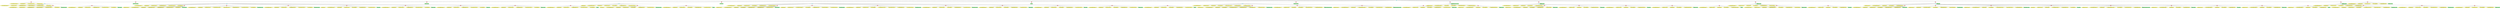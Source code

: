 digraph pastafarianism {
ordering=out;
graph [fontname="times-roman"];
node [fontname="times-roman"];
edge [fontname="times-roman"];
"0d815095-be77-455f-ad1c-69c1058e5271" [fillcolor="#B0FFFF", fontcolor=black, fontsize=20, height=0.01, label=" ? ", shape=box, style=filled, width=0.01];
"03209088-2f2a-4493-b2f6-c94a58d5de79" [fillcolor="#FF8080", fontcolor=black, fontsize=20, height=0.01, label="&rarr;", shape=box, style=filled, width=0.01];
"0d815095-be77-455f-ad1c-69c1058e5271" -> "03209088-2f2a-4493-b2f6-c94a58d5de79";
"f6c65ffd-6f7a-4a83-b32f-5bef67a40646" [fillcolor="#FFFF80", fontcolor=black, fontsize=20, label="IsSwitchedOn(computer)", shape=ellipse, style=filled];
"03209088-2f2a-4493-b2f6-c94a58d5de79" -> "f6c65ffd-6f7a-4a83-b32f-5bef67a40646";
"631a8e6e-3eea-4573-84ff-b1be163b5153" [fillcolor="#FFFF80", fontcolor=black, fontsize=20, label="IsSwitchedOn(tv)", shape=ellipse, style=filled];
"03209088-2f2a-4493-b2f6-c94a58d5de79" -> "631a8e6e-3eea-4573-84ff-b1be163b5153";
"1af3dcfa-7851-4426-953b-02a96463ef72" [fillcolor="#FFFF80", fontcolor=black, fontsize=20, label="IsIn(cutlets,microwave)", shape=ellipse, style=filled];
"03209088-2f2a-4493-b2f6-c94a58d5de79" -> "1af3dcfa-7851-4426-953b-02a96463ef72";
"bf6c4484-779d-4c39-86c3-15b131f7b33a" [fillcolor="#FFFF80", fontcolor=black, fontsize=20, label="IsClose(microwave)", shape=ellipse, style=filled];
"03209088-2f2a-4493-b2f6-c94a58d5de79" -> "bf6c4484-779d-4c39-86c3-15b131f7b33a";
"c0773a56-051d-4b5b-8d11-dcc9e5795be9" [fillcolor="#FF8080", fontcolor=black, fontsize=20, height=0.01, label="&rarr;", shape=box, style=filled, width=0.01];
"0d815095-be77-455f-ad1c-69c1058e5271" -> "c0773a56-051d-4b5b-8d11-dcc9e5795be9";
"ba5a625d-4865-4d03-a7f5-9f02b1c87e54" [fillcolor="#B0FFFF", fontcolor=black, fontsize=20, height=0.01, label=" ? ", shape=box, style=filled, width=0.01];
"c0773a56-051d-4b5b-8d11-dcc9e5795be9" -> "ba5a625d-4865-4d03-a7f5-9f02b1c87e54";
"d79ed1e9-1dac-48e7-b609-0667faf77e54" [fillcolor="#FFFF80", fontcolor=black, fontsize=20, label="IsSwitchedOff(computer)", shape=ellipse, style=filled];
"ba5a625d-4865-4d03-a7f5-9f02b1c87e54" -> "d79ed1e9-1dac-48e7-b609-0667faf77e54";
"c814b255-f2b5-488a-bc8b-6fb223f104d4" [fillcolor="#FFFF80", fontcolor=black, fontsize=20, label="IsClose(microwave)", shape=ellipse, style=filled];
"ba5a625d-4865-4d03-a7f5-9f02b1c87e54" -> "c814b255-f2b5-488a-bc8b-6fb223f104d4";
"d6e92869-8030-4600-a2f1-8e923aa49142" [fillcolor="#FFFF80", fontcolor=black, fontsize=20, label="IsLeftHandEmpty(self)", shape=ellipse, style=filled];
"ba5a625d-4865-4d03-a7f5-9f02b1c87e54" -> "d6e92869-8030-4600-a2f1-8e923aa49142";
"8df7ebe8-5022-4275-a3ee-6b8eb47cd9da" [fillcolor="#FFFF80", fontcolor=black, fontsize=20, label="IsNear(self,computer)", shape=ellipse, style=filled];
"ba5a625d-4865-4d03-a7f5-9f02b1c87e54" -> "8df7ebe8-5022-4275-a3ee-6b8eb47cd9da";
"f89e6fd0-2336-4bdc-9c06-1e8cae44888f" [fillcolor="#FFFF80", fontcolor=black, fontsize=20, label="IsIn(cutlets,microwave)", shape=ellipse, style=filled];
"ba5a625d-4865-4d03-a7f5-9f02b1c87e54" -> "f89e6fd0-2336-4bdc-9c06-1e8cae44888f";
"1dc45080-8d80-47a2-9dd7-d49ca01aa954" [fillcolor="#FFFF80", fontcolor=black, fontsize=20, label="IsSwitchedOn(tv)", shape=ellipse, style=filled];
"ba5a625d-4865-4d03-a7f5-9f02b1c87e54" -> "1dc45080-8d80-47a2-9dd7-d49ca01aa954";
"f54e7ec7-057c-4c50-9cff-59043b4139dd" [fillcolor="#FF8080", fontcolor=black, fontsize=20, height=0.01, label="&rarr;", shape=box, style=filled, width=0.01];
"ba5a625d-4865-4d03-a7f5-9f02b1c87e54" -> "f54e7ec7-057c-4c50-9cff-59043b4139dd";
"19499f8e-c67a-482f-a8b4-2f7394469731" [fillcolor="#FFFF80", fontcolor=black, fontsize=20, label="IsSwitchedOff(computer)", shape=ellipse, style=filled];
"f54e7ec7-057c-4c50-9cff-59043b4139dd" -> "19499f8e-c67a-482f-a8b4-2f7394469731";
"525b39cc-3100-40b0-9f73-e073d9b01e18" [fillcolor="#FFFF80", fontcolor=black, fontsize=20, label="IsClose(microwave)", shape=ellipse, style=filled];
"f54e7ec7-057c-4c50-9cff-59043b4139dd" -> "525b39cc-3100-40b0-9f73-e073d9b01e18";
"ca4442ed-302d-45ca-8360-01bccf5bab9e" [fillcolor="#FFFF80", fontcolor=black, fontsize=20, label="IsLeftHandEmpty(self)", shape=ellipse, style=filled];
"f54e7ec7-057c-4c50-9cff-59043b4139dd" -> "ca4442ed-302d-45ca-8360-01bccf5bab9e";
"62f2cd6b-3a2a-4465-bcab-6402817c91af" [fillcolor="#FFFF80", fontcolor=black, fontsize=20, label="IsNear(self,computer)", shape=ellipse, style=filled];
"f54e7ec7-057c-4c50-9cff-59043b4139dd" -> "62f2cd6b-3a2a-4465-bcab-6402817c91af";
"f440038e-ef68-42cb-8b90-60976d03fd5e" [fillcolor="#FFFF80", fontcolor=black, fontsize=20, label="IsIn(cutlets,microwave)", shape=ellipse, style=filled];
"f54e7ec7-057c-4c50-9cff-59043b4139dd" -> "f440038e-ef68-42cb-8b90-60976d03fd5e";
"81ffb10d-e5a3-445a-b7b9-92d9341c282a" [fillcolor="#FFFF80", fontcolor=black, fontsize=20, label="IsSwitchedOn(tv)", shape=ellipse, style=filled];
"f54e7ec7-057c-4c50-9cff-59043b4139dd" -> "81ffb10d-e5a3-445a-b7b9-92d9341c282a";
"dd22db1a-47a3-49f2-9eb4-bdb1062936f7" [fillcolor=lightgreen, fontcolor=black, fontsize=20, label="SwitchOn(microwave)", shape=box, style=filled];
"f54e7ec7-057c-4c50-9cff-59043b4139dd" -> "dd22db1a-47a3-49f2-9eb4-bdb1062936f7";
"ea4e1f0f-dff2-4c4c-81ef-e59c9b4b0380" [fillcolor="#FF8080", fontcolor=black, fontsize=20, height=0.01, label="&rarr;", shape=box, style=filled, width=0.01];
"ba5a625d-4865-4d03-a7f5-9f02b1c87e54" -> "ea4e1f0f-dff2-4c4c-81ef-e59c9b4b0380";
"612b0c36-7524-42d8-b513-d477c5c4b599" [fillcolor="#FFFF80", fontcolor=black, fontsize=20, label="IsSwitchedOff(computer)", shape=ellipse, style=filled];
"ea4e1f0f-dff2-4c4c-81ef-e59c9b4b0380" -> "612b0c36-7524-42d8-b513-d477c5c4b599";
"9a4cdee5-a0e5-411c-94aa-917719f0c977" [fillcolor="#FFFF80", fontcolor=black, fontsize=20, label="IsStanding(self)", shape=ellipse, style=filled];
"ea4e1f0f-dff2-4c4c-81ef-e59c9b4b0380" -> "9a4cdee5-a0e5-411c-94aa-917719f0c977";
"0de72860-a131-47ea-9613-e161bc165151" [fillcolor="#FFFF80", fontcolor=black, fontsize=20, label="IsClose(microwave)", shape=ellipse, style=filled];
"ea4e1f0f-dff2-4c4c-81ef-e59c9b4b0380" -> "0de72860-a131-47ea-9613-e161bc165151";
"54f50d14-ed17-40f5-b653-ea4cae5568d5" [fillcolor="#FFFF80", fontcolor=black, fontsize=20, label="IsLeftHandEmpty(self)", shape=ellipse, style=filled];
"ea4e1f0f-dff2-4c4c-81ef-e59c9b4b0380" -> "54f50d14-ed17-40f5-b653-ea4cae5568d5";
"ddb730b9-f375-429a-9f35-2e6d91bb1361" [fillcolor="#FFFF80", fontcolor=black, fontsize=20, label="IsIn(cutlets,microwave)", shape=ellipse, style=filled];
"ea4e1f0f-dff2-4c4c-81ef-e59c9b4b0380" -> "ddb730b9-f375-429a-9f35-2e6d91bb1361";
"7b12b8bf-4d7d-4317-9ab5-e769cc1839a4" [fillcolor="#FFFF80", fontcolor=black, fontsize=20, label="IsSwitchedOn(tv)", shape=ellipse, style=filled];
"ea4e1f0f-dff2-4c4c-81ef-e59c9b4b0380" -> "7b12b8bf-4d7d-4317-9ab5-e769cc1839a4";
"51da4356-d502-4e27-8998-85a179b4e1aa" [fillcolor=lightgreen, fontcolor=black, fontsize=20, label="Walk(computer)", shape=box, style=filled];
"ea4e1f0f-dff2-4c4c-81ef-e59c9b4b0380" -> "51da4356-d502-4e27-8998-85a179b4e1aa";
"952ae429-9dea-44ea-a4f0-a994e7745c70" [fillcolor=lightgreen, fontcolor=black, fontsize=20, label="SwitchOn(computer)", shape=box, style=filled];
"c0773a56-051d-4b5b-8d11-dcc9e5795be9" -> "952ae429-9dea-44ea-a4f0-a994e7745c70";
"e7935f67-0bb5-4e63-aef6-fb00c887d0e4" [fillcolor="#FF8080", fontcolor=black, fontsize=20, height=0.01, label="&rarr;", shape=box, style=filled, width=0.01];
"0d815095-be77-455f-ad1c-69c1058e5271" -> "e7935f67-0bb5-4e63-aef6-fb00c887d0e4";
"4806dbcb-00a3-4b17-ab68-5d420e1abc17" [fillcolor="#B0FFFF", fontcolor=black, fontsize=20, height=0.01, label=" ? ", shape=box, style=filled, width=0.01];
"e7935f67-0bb5-4e63-aef6-fb00c887d0e4" -> "4806dbcb-00a3-4b17-ab68-5d420e1abc17";
"78244957-be78-4182-8093-3291b4a1bd3a" [fillcolor="#FFFF80", fontcolor=black, fontsize=20, label="IsSwitchedOff(computer)", shape=ellipse, style=filled];
"4806dbcb-00a3-4b17-ab68-5d420e1abc17" -> "78244957-be78-4182-8093-3291b4a1bd3a";
"64e41a7f-159f-4cef-af97-dd890a190c0a" [fillcolor="#FFFF80", fontcolor=black, fontsize=20, label="IsStanding(self)", shape=ellipse, style=filled];
"4806dbcb-00a3-4b17-ab68-5d420e1abc17" -> "64e41a7f-159f-4cef-af97-dd890a190c0a";
"bf736a1c-d6cb-4161-8591-0367473cf02b" [fillcolor="#FFFF80", fontcolor=black, fontsize=20, label="IsClose(microwave)", shape=ellipse, style=filled];
"4806dbcb-00a3-4b17-ab68-5d420e1abc17" -> "bf736a1c-d6cb-4161-8591-0367473cf02b";
"0eab8883-92f3-4b62-95f3-0704cd580282" [fillcolor="#FFFF80", fontcolor=black, fontsize=20, label="IsLeftHandEmpty(self)", shape=ellipse, style=filled];
"4806dbcb-00a3-4b17-ab68-5d420e1abc17" -> "0eab8883-92f3-4b62-95f3-0704cd580282";
"a525f651-0044-42a9-877a-11ff41ec075e" [fillcolor="#FFFF80", fontcolor=black, fontsize=20, label="IsIn(cutlets,microwave)", shape=ellipse, style=filled];
"4806dbcb-00a3-4b17-ab68-5d420e1abc17" -> "a525f651-0044-42a9-877a-11ff41ec075e";
"dd5a9d5e-a6c8-4391-ab11-688b0bf72518" [fillcolor="#FFFF80", fontcolor=black, fontsize=20, label="IsSwitchedOn(tv)", shape=ellipse, style=filled];
"4806dbcb-00a3-4b17-ab68-5d420e1abc17" -> "dd5a9d5e-a6c8-4391-ab11-688b0bf72518";
"b45550f3-4d76-490b-a46f-8e62e783cfd8" [fillcolor="#FF8080", fontcolor=black, fontsize=20, height=0.01, label="&rarr;", shape=box, style=filled, width=0.01];
"4806dbcb-00a3-4b17-ab68-5d420e1abc17" -> "b45550f3-4d76-490b-a46f-8e62e783cfd8";
"05569462-5462-4eb6-931c-49a55cf2f1d3" [fillcolor="#FFFF80", fontcolor=black, fontsize=20, label="IsOpen(microwave)", shape=ellipse, style=filled];
"b45550f3-4d76-490b-a46f-8e62e783cfd8" -> "05569462-5462-4eb6-931c-49a55cf2f1d3";
"4af7e61f-ae23-4734-9297-64ce5bf4e8fa" [fillcolor="#FFFF80", fontcolor=black, fontsize=20, label="IsSwitchedOff(computer)", shape=ellipse, style=filled];
"b45550f3-4d76-490b-a46f-8e62e783cfd8" -> "4af7e61f-ae23-4734-9297-64ce5bf4e8fa";
"1e9381eb-6aaf-44c7-ad27-01a753ddbe89" [fillcolor="#FFFF80", fontcolor=black, fontsize=20, label="IsStanding(self)", shape=ellipse, style=filled];
"b45550f3-4d76-490b-a46f-8e62e783cfd8" -> "1e9381eb-6aaf-44c7-ad27-01a753ddbe89";
"4f003dec-a3d8-48f5-8e54-a42eccb87590" [fillcolor="#FFFF80", fontcolor=black, fontsize=20, label="IsNear(self,microwave)", shape=ellipse, style=filled];
"b45550f3-4d76-490b-a46f-8e62e783cfd8" -> "4f003dec-a3d8-48f5-8e54-a42eccb87590";
"79b5dee6-6016-4380-a798-96d61fa71bb6" [fillcolor="#FFFF80", fontcolor=black, fontsize=20, label="IsLeftHandEmpty(self)", shape=ellipse, style=filled];
"b45550f3-4d76-490b-a46f-8e62e783cfd8" -> "79b5dee6-6016-4380-a798-96d61fa71bb6";
"ecd059df-cecf-4ea6-a177-ce6f75ec6951" [fillcolor="#FFFF80", fontcolor=black, fontsize=20, label="IsIn(cutlets,microwave)", shape=ellipse, style=filled];
"b45550f3-4d76-490b-a46f-8e62e783cfd8" -> "ecd059df-cecf-4ea6-a177-ce6f75ec6951";
"dada7eb3-840e-471b-8ed3-a004bcd5c52d" [fillcolor="#FFFF80", fontcolor=black, fontsize=20, label="IsSwitchedOn(tv)", shape=ellipse, style=filled];
"b45550f3-4d76-490b-a46f-8e62e783cfd8" -> "dada7eb3-840e-471b-8ed3-a004bcd5c52d";
"4e204947-f8be-40ea-a17f-748848da5e56" [fillcolor=lightgreen, fontcolor=black, fontsize=20, label="Close(microwave)", shape=box, style=filled];
"b45550f3-4d76-490b-a46f-8e62e783cfd8" -> "4e204947-f8be-40ea-a17f-748848da5e56";
"de737ffa-0b88-40fb-ab0a-6d241f19196f" [fillcolor="#FF8080", fontcolor=black, fontsize=20, height=0.01, label="&rarr;", shape=box, style=filled, width=0.01];
"4806dbcb-00a3-4b17-ab68-5d420e1abc17" -> "de737ffa-0b88-40fb-ab0a-6d241f19196f";
"7e8c153d-ceb7-4633-9e25-9e9d9029aab4" [fillcolor="#FFFF80", fontcolor=black, fontsize=20, label="IsSwitchedOff(computer)", shape=ellipse, style=filled];
"de737ffa-0b88-40fb-ab0a-6d241f19196f" -> "7e8c153d-ceb7-4633-9e25-9e9d9029aab4";
"3f45bcbb-a4b1-458a-a95f-5c19444c918a" [fillcolor="#FFFF80", fontcolor=black, fontsize=20, label="IsStanding(self)", shape=ellipse, style=filled];
"de737ffa-0b88-40fb-ab0a-6d241f19196f" -> "3f45bcbb-a4b1-458a-a95f-5c19444c918a";
"7129d588-0690-417d-ac33-fea2ad4b90dc" [fillcolor="#FFFF80", fontcolor=black, fontsize=20, label="IsClose(microwave)", shape=ellipse, style=filled];
"de737ffa-0b88-40fb-ab0a-6d241f19196f" -> "7129d588-0690-417d-ac33-fea2ad4b90dc";
"ee4be94f-99b9-494f-830e-216ce4190908" [fillcolor="#FFFF80", fontcolor=black, fontsize=20, label="IsSwitchedOn(microwave)", shape=ellipse, style=filled];
"de737ffa-0b88-40fb-ab0a-6d241f19196f" -> "ee4be94f-99b9-494f-830e-216ce4190908";
"f6980dec-b2cc-4b29-a1ce-fdf2e96e911a" [fillcolor="#FFFF80", fontcolor=black, fontsize=20, label="IsNear(self,microwave)", shape=ellipse, style=filled];
"de737ffa-0b88-40fb-ab0a-6d241f19196f" -> "f6980dec-b2cc-4b29-a1ce-fdf2e96e911a";
"191843fd-eb08-4722-8c17-f209c66ee448" [fillcolor="#FFFF80", fontcolor=black, fontsize=20, label="IsLeftHandEmpty(self)", shape=ellipse, style=filled];
"de737ffa-0b88-40fb-ab0a-6d241f19196f" -> "191843fd-eb08-4722-8c17-f209c66ee448";
"bf3fb1e2-e116-4eb2-8867-6283f8b414cf" [fillcolor="#FFFF80", fontcolor=black, fontsize=20, label="IsIn(cutlets,microwave)", shape=ellipse, style=filled];
"de737ffa-0b88-40fb-ab0a-6d241f19196f" -> "bf3fb1e2-e116-4eb2-8867-6283f8b414cf";
"9a5bf113-a910-493c-8224-efc8755cef9d" [fillcolor="#FFFF80", fontcolor=black, fontsize=20, label="IsSwitchedOn(tv)", shape=ellipse, style=filled];
"de737ffa-0b88-40fb-ab0a-6d241f19196f" -> "9a5bf113-a910-493c-8224-efc8755cef9d";
"a252333e-116d-495a-8777-085f519fb384" [fillcolor=lightgreen, fontcolor=black, fontsize=20, label="SwitchOff(microwave)", shape=box, style=filled];
"de737ffa-0b88-40fb-ab0a-6d241f19196f" -> "a252333e-116d-495a-8777-085f519fb384";
"a7604bc2-537d-45bf-a285-d4d02fbb56ad" [fillcolor="#FF8080", fontcolor=black, fontsize=20, height=0.01, label="&rarr;", shape=box, style=filled, width=0.01];
"4806dbcb-00a3-4b17-ab68-5d420e1abc17" -> "a7604bc2-537d-45bf-a285-d4d02fbb56ad";
"47e16a27-80f7-4aff-865f-695533777b19" [fillcolor="#FFFF80", fontcolor=black, fontsize=20, label="IsSwitchedOff(computer)", shape=ellipse, style=filled];
"a7604bc2-537d-45bf-a285-d4d02fbb56ad" -> "47e16a27-80f7-4aff-865f-695533777b19";
"62fb9e90-51b4-4210-ba2f-c0f1434e1873" [fillcolor="#FFFF80", fontcolor=black, fontsize=20, label="IsStanding(self)", shape=ellipse, style=filled];
"a7604bc2-537d-45bf-a285-d4d02fbb56ad" -> "62fb9e90-51b4-4210-ba2f-c0f1434e1873";
"19a87bb1-79e6-4ba9-8476-9d103735b765" [fillcolor="#FFFF80", fontcolor=black, fontsize=20, label="IsClose(microwave)", shape=ellipse, style=filled];
"a7604bc2-537d-45bf-a285-d4d02fbb56ad" -> "19a87bb1-79e6-4ba9-8476-9d103735b765";
"1eb487c4-4157-42ae-a634-c34d4e489618" [fillcolor="#FFFF80", fontcolor=black, fontsize=20, label="IsLeftHandEmpty(self)", shape=ellipse, style=filled];
"a7604bc2-537d-45bf-a285-d4d02fbb56ad" -> "1eb487c4-4157-42ae-a634-c34d4e489618";
"e74cf3f0-1488-4cab-8635-23733092854f" [fillcolor="#FFFF80", fontcolor=black, fontsize=20, label="IsIn(cutlets,microwave)", shape=ellipse, style=filled];
"a7604bc2-537d-45bf-a285-d4d02fbb56ad" -> "e74cf3f0-1488-4cab-8635-23733092854f";
"31c38a0a-b980-4d61-9473-5789c377e808" [fillcolor="#FFFF80", fontcolor=black, fontsize=20, label="IsSwitchedOn(tv)", shape=ellipse, style=filled];
"a7604bc2-537d-45bf-a285-d4d02fbb56ad" -> "31c38a0a-b980-4d61-9473-5789c377e808";
"504edd5b-81a4-4edd-aa2d-e5a45b500f40" [fillcolor=lightgreen, fontcolor=black, fontsize=20, label="SwitchOn(microwave)", shape=box, style=filled];
"a7604bc2-537d-45bf-a285-d4d02fbb56ad" -> "504edd5b-81a4-4edd-aa2d-e5a45b500f40";
"3f96fd90-08cc-4487-b1fc-db203b9ba55f" [fillcolor="#FF8080", fontcolor=black, fontsize=20, height=0.01, label="&rarr;", shape=box, style=filled, width=0.01];
"4806dbcb-00a3-4b17-ab68-5d420e1abc17" -> "3f96fd90-08cc-4487-b1fc-db203b9ba55f";
"4006431a-68d8-4979-a499-4cc072d4982f" [fillcolor="#FFFF80", fontcolor=black, fontsize=20, label="IsNear(self,tv)", shape=ellipse, style=filled];
"3f96fd90-08cc-4487-b1fc-db203b9ba55f" -> "4006431a-68d8-4979-a499-4cc072d4982f";
"e974c863-92a0-47ef-8982-de50469b8c52" [fillcolor="#FFFF80", fontcolor=black, fontsize=20, label="IsSwitchedOff(computer)", shape=ellipse, style=filled];
"3f96fd90-08cc-4487-b1fc-db203b9ba55f" -> "e974c863-92a0-47ef-8982-de50469b8c52";
"d4601fe0-0735-419e-97a9-3d351bb9747b" [fillcolor="#FFFF80", fontcolor=black, fontsize=20, label="IsStanding(self)", shape=ellipse, style=filled];
"3f96fd90-08cc-4487-b1fc-db203b9ba55f" -> "d4601fe0-0735-419e-97a9-3d351bb9747b";
"ae3297ea-050a-43b8-b8ea-2a2e7734c0bf" [fillcolor="#FFFF80", fontcolor=black, fontsize=20, label="IsClose(microwave)", shape=ellipse, style=filled];
"3f96fd90-08cc-4487-b1fc-db203b9ba55f" -> "ae3297ea-050a-43b8-b8ea-2a2e7734c0bf";
"fb2de0ba-ecb8-4c4f-9a14-e4e93b04623a" [fillcolor="#FFFF80", fontcolor=black, fontsize=20, label="IsSwitchedOff(tv)", shape=ellipse, style=filled];
"3f96fd90-08cc-4487-b1fc-db203b9ba55f" -> "fb2de0ba-ecb8-4c4f-9a14-e4e93b04623a";
"c4a17e30-f84b-452e-a0be-b782b0447da5" [fillcolor="#FFFF80", fontcolor=black, fontsize=20, label="IsLeftHandEmpty(self)", shape=ellipse, style=filled];
"3f96fd90-08cc-4487-b1fc-db203b9ba55f" -> "c4a17e30-f84b-452e-a0be-b782b0447da5";
"8ba7a995-ebb3-47d6-bf6a-bbd0b7b2f645" [fillcolor="#FFFF80", fontcolor=black, fontsize=20, label="IsIn(cutlets,microwave)", shape=ellipse, style=filled];
"3f96fd90-08cc-4487-b1fc-db203b9ba55f" -> "8ba7a995-ebb3-47d6-bf6a-bbd0b7b2f645";
"2cec2cb6-c7b1-4367-80ec-9eb168fc1040" [fillcolor=lightgreen, fontcolor=black, fontsize=20, label="SwitchOn(tv)", shape=box, style=filled];
"3f96fd90-08cc-4487-b1fc-db203b9ba55f" -> "2cec2cb6-c7b1-4367-80ec-9eb168fc1040";
"57dbdd9f-60bb-4d6b-8a8e-0dd85483fbd2" [fillcolor="#FF8080", fontcolor=black, fontsize=20, height=0.01, label="&rarr;", shape=box, style=filled, width=0.01];
"4806dbcb-00a3-4b17-ab68-5d420e1abc17" -> "57dbdd9f-60bb-4d6b-8a8e-0dd85483fbd2";
"7e61af76-a1f4-46d9-b3cd-b1773ab86033" [fillcolor="#FFFF80", fontcolor=black, fontsize=20, label="IsSwitchedOff(computer)", shape=ellipse, style=filled];
"57dbdd9f-60bb-4d6b-8a8e-0dd85483fbd2" -> "7e61af76-a1f4-46d9-b3cd-b1773ab86033";
"3fe63aec-7281-47a1-8fd4-7d963da9e393" [fillcolor="#FFFF80", fontcolor=black, fontsize=20, label="IsStanding(self)", shape=ellipse, style=filled];
"57dbdd9f-60bb-4d6b-8a8e-0dd85483fbd2" -> "3fe63aec-7281-47a1-8fd4-7d963da9e393";
"dc8a7acf-2cf8-411e-9545-f044636b5544" [fillcolor="#FFFF80", fontcolor=black, fontsize=20, label="IsClose(microwave)", shape=ellipse, style=filled];
"57dbdd9f-60bb-4d6b-8a8e-0dd85483fbd2" -> "dc8a7acf-2cf8-411e-9545-f044636b5544";
"91597c06-f2ac-40fd-a2bf-352a351e5036" [fillcolor="#FFFF80", fontcolor=black, fontsize=20, label="IsLeftHandEmpty(self)", shape=ellipse, style=filled];
"57dbdd9f-60bb-4d6b-8a8e-0dd85483fbd2" -> "91597c06-f2ac-40fd-a2bf-352a351e5036";
"1a1a3fb2-64b0-4616-80af-7079970794fc" [fillcolor="#FFFF80", fontcolor=black, fontsize=20, label="IsIn(cutlets,microwave)", shape=ellipse, style=filled];
"57dbdd9f-60bb-4d6b-8a8e-0dd85483fbd2" -> "1a1a3fb2-64b0-4616-80af-7079970794fc";
"9f1e28b4-d957-48ec-8074-2aba1705cd44" [fillcolor="#FFFF80", fontcolor=black, fontsize=20, label="IsSwitchedOn(tv)", shape=ellipse, style=filled];
"57dbdd9f-60bb-4d6b-8a8e-0dd85483fbd2" -> "9f1e28b4-d957-48ec-8074-2aba1705cd44";
"5385cf13-e46e-49b6-86f8-51ac01b68ff3" [fillcolor=lightgreen, fontcolor=black, fontsize=20, label="Walk(computer)", shape=box, style=filled];
"57dbdd9f-60bb-4d6b-8a8e-0dd85483fbd2" -> "5385cf13-e46e-49b6-86f8-51ac01b68ff3";
"859d819c-dddd-4292-bdad-20ae097963de" [fillcolor="#FF8080", fontcolor=black, fontsize=20, height=0.01, label="&rarr;", shape=box, style=filled, width=0.01];
"4806dbcb-00a3-4b17-ab68-5d420e1abc17" -> "859d819c-dddd-4292-bdad-20ae097963de";
"b6e5dc49-43b2-4b9e-88cf-b54240188c25" [fillcolor="#FFFF80", fontcolor=black, fontsize=20, label="IsSwitchedOff(computer)", shape=ellipse, style=filled];
"859d819c-dddd-4292-bdad-20ae097963de" -> "b6e5dc49-43b2-4b9e-88cf-b54240188c25";
"09ff4848-6135-41a1-bf18-a501bf61407f" [fillcolor="#FFFF80", fontcolor=black, fontsize=20, label="IsStanding(self)", shape=ellipse, style=filled];
"859d819c-dddd-4292-bdad-20ae097963de" -> "09ff4848-6135-41a1-bf18-a501bf61407f";
"d8aeb4fb-bbaf-4e01-bec1-a324270b8905" [fillcolor="#FFFF80", fontcolor=black, fontsize=20, label="IsClose(microwave)", shape=ellipse, style=filled];
"859d819c-dddd-4292-bdad-20ae097963de" -> "d8aeb4fb-bbaf-4e01-bec1-a324270b8905";
"c8149f22-f33e-4444-9b44-42cb065d17dc" [fillcolor="#FFFF80", fontcolor=black, fontsize=20, label="IsLeftHandEmpty(self)", shape=ellipse, style=filled];
"859d819c-dddd-4292-bdad-20ae097963de" -> "c8149f22-f33e-4444-9b44-42cb065d17dc";
"940e76fb-da0b-4274-a8a6-d52c50f8374d" [fillcolor="#FFFF80", fontcolor=black, fontsize=20, label="IsIn(cutlets,microwave)", shape=ellipse, style=filled];
"859d819c-dddd-4292-bdad-20ae097963de" -> "940e76fb-da0b-4274-a8a6-d52c50f8374d";
"ced10469-f9c8-43f6-ab1e-52682efc128d" [fillcolor="#FFFF80", fontcolor=black, fontsize=20, label="IsSwitchedOn(tv)", shape=ellipse, style=filled];
"859d819c-dddd-4292-bdad-20ae097963de" -> "ced10469-f9c8-43f6-ab1e-52682efc128d";
"fb3518e8-b0a5-45f4-955b-5c643dd5e56e" [fillcolor=lightgreen, fontcolor=black, fontsize=20, label="Walk(cutlets)", shape=box, style=filled];
"859d819c-dddd-4292-bdad-20ae097963de" -> "fb3518e8-b0a5-45f4-955b-5c643dd5e56e";
"8dd9460a-f71a-4d90-b8d5-d196791538cc" [fillcolor="#FF8080", fontcolor=black, fontsize=20, height=0.01, label="&rarr;", shape=box, style=filled, width=0.01];
"4806dbcb-00a3-4b17-ab68-5d420e1abc17" -> "8dd9460a-f71a-4d90-b8d5-d196791538cc";
"c96ad460-44c1-4c1b-9244-4b236603214a" [fillcolor="#FFFF80", fontcolor=black, fontsize=20, label="IsSwitchedOff(computer)", shape=ellipse, style=filled];
"8dd9460a-f71a-4d90-b8d5-d196791538cc" -> "c96ad460-44c1-4c1b-9244-4b236603214a";
"e648db01-0d07-45d3-99d8-9a7b5e5015b7" [fillcolor="#FFFF80", fontcolor=black, fontsize=20, label="IsStanding(self)", shape=ellipse, style=filled];
"8dd9460a-f71a-4d90-b8d5-d196791538cc" -> "e648db01-0d07-45d3-99d8-9a7b5e5015b7";
"093ba71b-b1f7-418a-aa24-12e48b3bacda" [fillcolor="#FFFF80", fontcolor=black, fontsize=20, label="IsClose(microwave)", shape=ellipse, style=filled];
"8dd9460a-f71a-4d90-b8d5-d196791538cc" -> "093ba71b-b1f7-418a-aa24-12e48b3bacda";
"43c9a7b8-6b78-4504-bc02-c8a234f621ea" [fillcolor="#FFFF80", fontcolor=black, fontsize=20, label="IsLeftHandEmpty(self)", shape=ellipse, style=filled];
"8dd9460a-f71a-4d90-b8d5-d196791538cc" -> "43c9a7b8-6b78-4504-bc02-c8a234f621ea";
"dc70aaf3-cdec-42d5-98c5-b3cfac9863b6" [fillcolor="#FFFF80", fontcolor=black, fontsize=20, label="IsIn(cutlets,microwave)", shape=ellipse, style=filled];
"8dd9460a-f71a-4d90-b8d5-d196791538cc" -> "dc70aaf3-cdec-42d5-98c5-b3cfac9863b6";
"ff447f6d-9106-4644-8777-3e274e919d03" [fillcolor="#FFFF80", fontcolor=black, fontsize=20, label="IsSwitchedOn(tv)", shape=ellipse, style=filled];
"8dd9460a-f71a-4d90-b8d5-d196791538cc" -> "ff447f6d-9106-4644-8777-3e274e919d03";
"faa77bf1-aad9-4a76-8478-38d6b8a920a5" [fillcolor=lightgreen, fontcolor=black, fontsize=20, label="Walk(microwave)", shape=box, style=filled];
"8dd9460a-f71a-4d90-b8d5-d196791538cc" -> "faa77bf1-aad9-4a76-8478-38d6b8a920a5";
"4983356d-08d9-4e6f-86d4-461d2f559853" [fillcolor="#FF8080", fontcolor=black, fontsize=20, height=0.01, label="&rarr;", shape=box, style=filled, width=0.01];
"4806dbcb-00a3-4b17-ab68-5d420e1abc17" -> "4983356d-08d9-4e6f-86d4-461d2f559853";
"00053d45-f5ed-4cc1-a87b-ebc11ede417d" [fillcolor="#FFFF80", fontcolor=black, fontsize=20, label="IsSwitchedOff(computer)", shape=ellipse, style=filled];
"4983356d-08d9-4e6f-86d4-461d2f559853" -> "00053d45-f5ed-4cc1-a87b-ebc11ede417d";
"bbf7b1f5-7d34-4d99-abcd-18116106ab10" [fillcolor="#FFFF80", fontcolor=black, fontsize=20, label="IsStanding(self)", shape=ellipse, style=filled];
"4983356d-08d9-4e6f-86d4-461d2f559853" -> "bbf7b1f5-7d34-4d99-abcd-18116106ab10";
"8cb6039d-705e-423e-a1c6-0fd41998489f" [fillcolor="#FFFF80", fontcolor=black, fontsize=20, label="IsClose(microwave)", shape=ellipse, style=filled];
"4983356d-08d9-4e6f-86d4-461d2f559853" -> "8cb6039d-705e-423e-a1c6-0fd41998489f";
"5371682a-0df3-4204-afd8-879a3317cb06" [fillcolor="#FFFF80", fontcolor=black, fontsize=20, label="IsLeftHandEmpty(self)", shape=ellipse, style=filled];
"4983356d-08d9-4e6f-86d4-461d2f559853" -> "5371682a-0df3-4204-afd8-879a3317cb06";
"9def4120-8ff5-493d-b5b5-0dd641eca79a" [fillcolor="#FFFF80", fontcolor=black, fontsize=20, label="IsIn(cutlets,microwave)", shape=ellipse, style=filled];
"4983356d-08d9-4e6f-86d4-461d2f559853" -> "9def4120-8ff5-493d-b5b5-0dd641eca79a";
"37031802-473b-43e5-8562-521bb4bbd7b3" [fillcolor="#FFFF80", fontcolor=black, fontsize=20, label="IsSwitchedOn(tv)", shape=ellipse, style=filled];
"4983356d-08d9-4e6f-86d4-461d2f559853" -> "37031802-473b-43e5-8562-521bb4bbd7b3";
"65009e11-5227-4ab1-8e6f-ee9dad321035" [fillcolor=lightgreen, fontcolor=black, fontsize=20, label="Walk(tv)", shape=box, style=filled];
"4983356d-08d9-4e6f-86d4-461d2f559853" -> "65009e11-5227-4ab1-8e6f-ee9dad321035";
"8fe72e6c-5a98-4eee-8a11-b1fd85645bf0" [fillcolor=lightgreen, fontcolor=black, fontsize=20, label="Walk(computer)", shape=box, style=filled];
"e7935f67-0bb5-4e63-aef6-fb00c887d0e4" -> "8fe72e6c-5a98-4eee-8a11-b1fd85645bf0";
"dc9203c9-7499-4882-9c07-fcb1afd4f128" [fillcolor="#FF8080", fontcolor=black, fontsize=20, height=0.01, label="&rarr;", shape=box, style=filled, width=0.01];
"0d815095-be77-455f-ad1c-69c1058e5271" -> "dc9203c9-7499-4882-9c07-fcb1afd4f128";
"ae7301ac-807a-461c-9484-558c25a83a4b" [fillcolor="#B0FFFF", fontcolor=black, fontsize=20, height=0.01, label=" ? ", shape=box, style=filled, width=0.01];
"dc9203c9-7499-4882-9c07-fcb1afd4f128" -> "ae7301ac-807a-461c-9484-558c25a83a4b";
"383eedd0-0964-4fcb-86ae-5b30ce34a60c" [fillcolor="#FFFF80", fontcolor=black, fontsize=20, label="IsNear(self,tv)", shape=ellipse, style=filled];
"ae7301ac-807a-461c-9484-558c25a83a4b" -> "383eedd0-0964-4fcb-86ae-5b30ce34a60c";
"53bb14f8-6190-4f15-85eb-eaeea107e998" [fillcolor="#FFFF80", fontcolor=black, fontsize=20, label="IsSwitchedOff(computer)", shape=ellipse, style=filled];
"ae7301ac-807a-461c-9484-558c25a83a4b" -> "53bb14f8-6190-4f15-85eb-eaeea107e998";
"a5ef9af1-fed1-4982-9bdc-6200af60132b" [fillcolor="#FFFF80", fontcolor=black, fontsize=20, label="IsStanding(self)", shape=ellipse, style=filled];
"ae7301ac-807a-461c-9484-558c25a83a4b" -> "a5ef9af1-fed1-4982-9bdc-6200af60132b";
"6e74eb4e-778d-407e-982c-b765811e2323" [fillcolor="#FFFF80", fontcolor=black, fontsize=20, label="IsClose(microwave)", shape=ellipse, style=filled];
"ae7301ac-807a-461c-9484-558c25a83a4b" -> "6e74eb4e-778d-407e-982c-b765811e2323";
"46136159-ec81-489e-8ab1-9c7ad63ae75a" [fillcolor="#FFFF80", fontcolor=black, fontsize=20, label="IsSwitchedOff(tv)", shape=ellipse, style=filled];
"ae7301ac-807a-461c-9484-558c25a83a4b" -> "46136159-ec81-489e-8ab1-9c7ad63ae75a";
"a23737dc-9932-4eac-9f5c-748dcdcfac75" [fillcolor="#FFFF80", fontcolor=black, fontsize=20, label="IsLeftHandEmpty(self)", shape=ellipse, style=filled];
"ae7301ac-807a-461c-9484-558c25a83a4b" -> "a23737dc-9932-4eac-9f5c-748dcdcfac75";
"a8604cde-7b03-4849-b7df-9ab36e041e48" [fillcolor="#FFFF80", fontcolor=black, fontsize=20, label="IsIn(cutlets,microwave)", shape=ellipse, style=filled];
"ae7301ac-807a-461c-9484-558c25a83a4b" -> "a8604cde-7b03-4849-b7df-9ab36e041e48";
"454db607-5f61-4102-b6b8-6fafb1fa7103" [fillcolor="#FF8080", fontcolor=black, fontsize=20, height=0.01, label="&rarr;", shape=box, style=filled, width=0.01];
"ae7301ac-807a-461c-9484-558c25a83a4b" -> "454db607-5f61-4102-b6b8-6fafb1fa7103";
"88f96979-1554-4fc1-a9d1-970ecf01bc58" [fillcolor="#FFFF80", fontcolor=black, fontsize=20, label="IsNear(self,tv)", shape=ellipse, style=filled];
"454db607-5f61-4102-b6b8-6fafb1fa7103" -> "88f96979-1554-4fc1-a9d1-970ecf01bc58";
"00aaf946-5d67-42c2-8da4-6c920eb2572f" [fillcolor="#FFFF80", fontcolor=black, fontsize=20, label="IsSwitchedOff(computer)", shape=ellipse, style=filled];
"454db607-5f61-4102-b6b8-6fafb1fa7103" -> "00aaf946-5d67-42c2-8da4-6c920eb2572f";
"81356986-6aeb-4407-be4b-530db8828172" [fillcolor="#FFFF80", fontcolor=black, fontsize=20, label="IsStanding(self)", shape=ellipse, style=filled];
"454db607-5f61-4102-b6b8-6fafb1fa7103" -> "81356986-6aeb-4407-be4b-530db8828172";
"6f03feb5-8c93-48c0-a271-aa881ecb400b" [fillcolor="#FFFF80", fontcolor=black, fontsize=20, label="IsClose(microwave)", shape=ellipse, style=filled];
"454db607-5f61-4102-b6b8-6fafb1fa7103" -> "6f03feb5-8c93-48c0-a271-aa881ecb400b";
"49bba252-defd-467a-8ef7-73610ae3cebb" [fillcolor="#FFFF80", fontcolor=black, fontsize=20, label="IsSwitchedOff(tv)", shape=ellipse, style=filled];
"454db607-5f61-4102-b6b8-6fafb1fa7103" -> "49bba252-defd-467a-8ef7-73610ae3cebb";
"3a101b1b-0441-4600-8fae-887ede046e08" [fillcolor="#FFFF80", fontcolor=black, fontsize=20, label="IsLeftHandEmpty(self)", shape=ellipse, style=filled];
"454db607-5f61-4102-b6b8-6fafb1fa7103" -> "3a101b1b-0441-4600-8fae-887ede046e08";
"e91800c3-a3fd-459e-9ac2-3bfdb0d9b8ed" [fillcolor="#FFFF80", fontcolor=black, fontsize=20, label="IsIn(cutlets,microwave)", shape=ellipse, style=filled];
"454db607-5f61-4102-b6b8-6fafb1fa7103" -> "e91800c3-a3fd-459e-9ac2-3bfdb0d9b8ed";
"65f34d9d-2596-4ccf-bd93-2217470a060e" [fillcolor=lightgreen, fontcolor=black, fontsize=20, label="SwitchOn(microwave)", shape=box, style=filled];
"454db607-5f61-4102-b6b8-6fafb1fa7103" -> "65f34d9d-2596-4ccf-bd93-2217470a060e";
"0d46bb6c-52b1-4154-8896-0b66dc4e5ebe" [fillcolor="#FF8080", fontcolor=black, fontsize=20, height=0.01, label="&rarr;", shape=box, style=filled, width=0.01];
"ae7301ac-807a-461c-9484-558c25a83a4b" -> "0d46bb6c-52b1-4154-8896-0b66dc4e5ebe";
"e23b9e89-578d-4b0d-aa62-4a4b98041024" [fillcolor="#FFFF80", fontcolor=black, fontsize=20, label="IsSwitchedOff(computer)", shape=ellipse, style=filled];
"0d46bb6c-52b1-4154-8896-0b66dc4e5ebe" -> "e23b9e89-578d-4b0d-aa62-4a4b98041024";
"88786acf-d4eb-48f0-8d8d-0e6c51d836c2" [fillcolor="#FFFF80", fontcolor=black, fontsize=20, label="IsStanding(self)", shape=ellipse, style=filled];
"0d46bb6c-52b1-4154-8896-0b66dc4e5ebe" -> "88786acf-d4eb-48f0-8d8d-0e6c51d836c2";
"2e8e4c68-a116-40c6-9175-77a4e650437e" [fillcolor="#FFFF80", fontcolor=black, fontsize=20, label="IsClose(microwave)", shape=ellipse, style=filled];
"0d46bb6c-52b1-4154-8896-0b66dc4e5ebe" -> "2e8e4c68-a116-40c6-9175-77a4e650437e";
"9b27e53d-add8-4d87-b2e6-d0aef3d737e5" [fillcolor="#FFFF80", fontcolor=black, fontsize=20, label="IsSwitchedOff(tv)", shape=ellipse, style=filled];
"0d46bb6c-52b1-4154-8896-0b66dc4e5ebe" -> "9b27e53d-add8-4d87-b2e6-d0aef3d737e5";
"038cb3b0-d98f-49f3-b1ba-3dfeac8ed267" [fillcolor="#FFFF80", fontcolor=black, fontsize=20, label="IsLeftHandEmpty(self)", shape=ellipse, style=filled];
"0d46bb6c-52b1-4154-8896-0b66dc4e5ebe" -> "038cb3b0-d98f-49f3-b1ba-3dfeac8ed267";
"57170686-3652-4937-b6bb-493cb482b173" [fillcolor="#FFFF80", fontcolor=black, fontsize=20, label="IsIn(cutlets,microwave)", shape=ellipse, style=filled];
"0d46bb6c-52b1-4154-8896-0b66dc4e5ebe" -> "57170686-3652-4937-b6bb-493cb482b173";
"c39b1d76-d20d-4a34-80f3-284c22ea23c9" [fillcolor=lightgreen, fontcolor=black, fontsize=20, label="Walk(tv)", shape=box, style=filled];
"0d46bb6c-52b1-4154-8896-0b66dc4e5ebe" -> "c39b1d76-d20d-4a34-80f3-284c22ea23c9";
"187c1cff-55df-4f9b-89a6-26819b5ddf98" [fillcolor=lightgreen, fontcolor=black, fontsize=20, label="SwitchOn(tv)", shape=box, style=filled];
"dc9203c9-7499-4882-9c07-fcb1afd4f128" -> "187c1cff-55df-4f9b-89a6-26819b5ddf98";
"d399c35d-663e-4b59-aa36-17bcefffda07" [fillcolor="#FF8080", fontcolor=black, fontsize=20, height=0.01, label="&rarr;", shape=box, style=filled, width=0.01];
"0d815095-be77-455f-ad1c-69c1058e5271" -> "d399c35d-663e-4b59-aa36-17bcefffda07";
"b34bda75-a331-41cb-9a7d-20d979ef058c" [fillcolor="#B0FFFF", fontcolor=black, fontsize=20, height=0.01, label=" ? ", shape=box, style=filled, width=0.01];
"d399c35d-663e-4b59-aa36-17bcefffda07" -> "b34bda75-a331-41cb-9a7d-20d979ef058c";
"3ddb7706-13c4-4f67-8c27-e55cd9627781" [fillcolor="#FFFF80", fontcolor=black, fontsize=20, label="IsSwitchedOff(computer)", shape=ellipse, style=filled];
"b34bda75-a331-41cb-9a7d-20d979ef058c" -> "3ddb7706-13c4-4f67-8c27-e55cd9627781";
"0649aa2c-51e7-4cf3-8102-0fd745ab4704" [fillcolor="#FFFF80", fontcolor=black, fontsize=20, label="IsStanding(self)", shape=ellipse, style=filled];
"b34bda75-a331-41cb-9a7d-20d979ef058c" -> "0649aa2c-51e7-4cf3-8102-0fd745ab4704";
"c76324d0-bbff-4656-8c8d-8794f7144b33" [fillcolor="#FFFF80", fontcolor=black, fontsize=20, label="IsClose(microwave)", shape=ellipse, style=filled];
"b34bda75-a331-41cb-9a7d-20d979ef058c" -> "c76324d0-bbff-4656-8c8d-8794f7144b33";
"580bf39e-579c-4b62-a91b-efb436c658bf" [fillcolor="#FFFF80", fontcolor=black, fontsize=20, label="IsSwitchedOff(tv)", shape=ellipse, style=filled];
"b34bda75-a331-41cb-9a7d-20d979ef058c" -> "580bf39e-579c-4b62-a91b-efb436c658bf";
"850d32a1-9d67-47b8-a927-0dbefef388e0" [fillcolor="#FFFF80", fontcolor=black, fontsize=20, label="IsLeftHandEmpty(self)", shape=ellipse, style=filled];
"b34bda75-a331-41cb-9a7d-20d979ef058c" -> "850d32a1-9d67-47b8-a927-0dbefef388e0";
"a6567bd0-f075-481c-b334-7199f1da39a2" [fillcolor="#FFFF80", fontcolor=black, fontsize=20, label="IsIn(cutlets,microwave)", shape=ellipse, style=filled];
"b34bda75-a331-41cb-9a7d-20d979ef058c" -> "a6567bd0-f075-481c-b334-7199f1da39a2";
"6089375d-4725-4980-b91d-e2a5dfee8895" [fillcolor="#FF8080", fontcolor=black, fontsize=20, height=0.01, label="&rarr;", shape=box, style=filled, width=0.01];
"b34bda75-a331-41cb-9a7d-20d979ef058c" -> "6089375d-4725-4980-b91d-e2a5dfee8895";
"98a0610d-592f-462a-adc8-f5a80390d8af" [fillcolor="#FFFF80", fontcolor=black, fontsize=20, label="IsOpen(microwave)", shape=ellipse, style=filled];
"6089375d-4725-4980-b91d-e2a5dfee8895" -> "98a0610d-592f-462a-adc8-f5a80390d8af";
"cae76da4-8ebd-4de8-90f7-54e0f706e24c" [fillcolor="#FFFF80", fontcolor=black, fontsize=20, label="IsSwitchedOff(computer)", shape=ellipse, style=filled];
"6089375d-4725-4980-b91d-e2a5dfee8895" -> "cae76da4-8ebd-4de8-90f7-54e0f706e24c";
"5646efc1-fe0f-47fb-8782-f1261cccccb2" [fillcolor="#FFFF80", fontcolor=black, fontsize=20, label="IsStanding(self)", shape=ellipse, style=filled];
"6089375d-4725-4980-b91d-e2a5dfee8895" -> "5646efc1-fe0f-47fb-8782-f1261cccccb2";
"3c30e143-852b-40af-ae52-9c1ae89d4b56" [fillcolor="#FFFF80", fontcolor=black, fontsize=20, label="IsSwitchedOff(tv)", shape=ellipse, style=filled];
"6089375d-4725-4980-b91d-e2a5dfee8895" -> "3c30e143-852b-40af-ae52-9c1ae89d4b56";
"27b5cf61-e876-456d-bad4-5a36763b1f91" [fillcolor="#FFFF80", fontcolor=black, fontsize=20, label="IsNear(self,microwave)", shape=ellipse, style=filled];
"6089375d-4725-4980-b91d-e2a5dfee8895" -> "27b5cf61-e876-456d-bad4-5a36763b1f91";
"c5753627-14a6-4fb3-a1f2-daa120eb1ded" [fillcolor="#FFFF80", fontcolor=black, fontsize=20, label="IsLeftHandEmpty(self)", shape=ellipse, style=filled];
"6089375d-4725-4980-b91d-e2a5dfee8895" -> "c5753627-14a6-4fb3-a1f2-daa120eb1ded";
"c9548543-23a8-4def-8cf6-2d145b266366" [fillcolor="#FFFF80", fontcolor=black, fontsize=20, label="IsIn(cutlets,microwave)", shape=ellipse, style=filled];
"6089375d-4725-4980-b91d-e2a5dfee8895" -> "c9548543-23a8-4def-8cf6-2d145b266366";
"20ce4e8a-c048-4ffe-a2f3-d42eca86386f" [fillcolor=lightgreen, fontcolor=black, fontsize=20, label="Close(microwave)", shape=box, style=filled];
"6089375d-4725-4980-b91d-e2a5dfee8895" -> "20ce4e8a-c048-4ffe-a2f3-d42eca86386f";
"76f296f7-c22f-40e9-90c0-91ef2b7a1b8e" [fillcolor="#FF8080", fontcolor=black, fontsize=20, height=0.01, label="&rarr;", shape=box, style=filled, width=0.01];
"b34bda75-a331-41cb-9a7d-20d979ef058c" -> "76f296f7-c22f-40e9-90c0-91ef2b7a1b8e";
"a0b6875b-9845-48bf-aff5-a3521a795869" [fillcolor="#FFFF80", fontcolor=black, fontsize=20, label="IsStanding(self)", shape=ellipse, style=filled];
"76f296f7-c22f-40e9-90c0-91ef2b7a1b8e" -> "a0b6875b-9845-48bf-aff5-a3521a795869";
"4c4fd438-0590-4de8-b146-cf1226743ece" [fillcolor="#FFFF80", fontcolor=black, fontsize=20, label="IsClose(microwave)", shape=ellipse, style=filled];
"76f296f7-c22f-40e9-90c0-91ef2b7a1b8e" -> "4c4fd438-0590-4de8-b146-cf1226743ece";
"ab8619f3-35fe-4441-a9af-b088ea2dbc6f" [fillcolor="#FFFF80", fontcolor=black, fontsize=20, label="IsSwitchedOn(computer)", shape=ellipse, style=filled];
"76f296f7-c22f-40e9-90c0-91ef2b7a1b8e" -> "ab8619f3-35fe-4441-a9af-b088ea2dbc6f";
"e71018a9-e3ef-4ff2-9244-1054bb1fc485" [fillcolor="#FFFF80", fontcolor=black, fontsize=20, label="IsSwitchedOff(tv)", shape=ellipse, style=filled];
"76f296f7-c22f-40e9-90c0-91ef2b7a1b8e" -> "e71018a9-e3ef-4ff2-9244-1054bb1fc485";
"c86876ac-cc1d-488b-86b8-c4ca0fbb1d7e" [fillcolor="#FFFF80", fontcolor=black, fontsize=20, label="IsLeftHandEmpty(self)", shape=ellipse, style=filled];
"76f296f7-c22f-40e9-90c0-91ef2b7a1b8e" -> "c86876ac-cc1d-488b-86b8-c4ca0fbb1d7e";
"9a94d48f-2556-472d-8a5c-03fb904eee4e" [fillcolor="#FFFF80", fontcolor=black, fontsize=20, label="IsNear(self,computer)", shape=ellipse, style=filled];
"76f296f7-c22f-40e9-90c0-91ef2b7a1b8e" -> "9a94d48f-2556-472d-8a5c-03fb904eee4e";
"00fa392b-006c-4b41-a52d-0e0c20d2d1e4" [fillcolor="#FFFF80", fontcolor=black, fontsize=20, label="IsIn(cutlets,microwave)", shape=ellipse, style=filled];
"76f296f7-c22f-40e9-90c0-91ef2b7a1b8e" -> "00fa392b-006c-4b41-a52d-0e0c20d2d1e4";
"3c7fea00-ee39-42d5-aea0-0387c807d7cd" [fillcolor=lightgreen, fontcolor=black, fontsize=20, label="SwitchOff(computer)", shape=box, style=filled];
"76f296f7-c22f-40e9-90c0-91ef2b7a1b8e" -> "3c7fea00-ee39-42d5-aea0-0387c807d7cd";
"530a624a-9f67-4fd4-939e-a31f2eec8e3f" [fillcolor="#FF8080", fontcolor=black, fontsize=20, height=0.01, label="&rarr;", shape=box, style=filled, width=0.01];
"b34bda75-a331-41cb-9a7d-20d979ef058c" -> "530a624a-9f67-4fd4-939e-a31f2eec8e3f";
"7bbfd835-49ac-480c-86e5-57550397477a" [fillcolor="#FFFF80", fontcolor=black, fontsize=20, label="IsSwitchedOff(computer)", shape=ellipse, style=filled];
"530a624a-9f67-4fd4-939e-a31f2eec8e3f" -> "7bbfd835-49ac-480c-86e5-57550397477a";
"1422753a-fa53-42f4-8e5c-a370bac72e2a" [fillcolor="#FFFF80", fontcolor=black, fontsize=20, label="IsStanding(self)", shape=ellipse, style=filled];
"530a624a-9f67-4fd4-939e-a31f2eec8e3f" -> "1422753a-fa53-42f4-8e5c-a370bac72e2a";
"2b01c94c-66c0-4414-8304-c7ffe56cbfbd" [fillcolor="#FFFF80", fontcolor=black, fontsize=20, label="IsClose(microwave)", shape=ellipse, style=filled];
"530a624a-9f67-4fd4-939e-a31f2eec8e3f" -> "2b01c94c-66c0-4414-8304-c7ffe56cbfbd";
"b0cb5e40-42dd-4d67-8d31-fdefe1854993" [fillcolor="#FFFF80", fontcolor=black, fontsize=20, label="IsSwitchedOff(tv)", shape=ellipse, style=filled];
"530a624a-9f67-4fd4-939e-a31f2eec8e3f" -> "b0cb5e40-42dd-4d67-8d31-fdefe1854993";
"58060213-67bd-4a69-b3c8-79f4b2d4bed7" [fillcolor="#FFFF80", fontcolor=black, fontsize=20, label="IsSwitchedOn(microwave)", shape=ellipse, style=filled];
"530a624a-9f67-4fd4-939e-a31f2eec8e3f" -> "58060213-67bd-4a69-b3c8-79f4b2d4bed7";
"91a230b2-21a6-4589-a40d-3dda95e10f37" [fillcolor="#FFFF80", fontcolor=black, fontsize=20, label="IsNear(self,microwave)", shape=ellipse, style=filled];
"530a624a-9f67-4fd4-939e-a31f2eec8e3f" -> "91a230b2-21a6-4589-a40d-3dda95e10f37";
"67beccff-18a2-4b1e-9466-4a5fbd406cfa" [fillcolor="#FFFF80", fontcolor=black, fontsize=20, label="IsLeftHandEmpty(self)", shape=ellipse, style=filled];
"530a624a-9f67-4fd4-939e-a31f2eec8e3f" -> "67beccff-18a2-4b1e-9466-4a5fbd406cfa";
"121b0897-8430-4432-bd5f-ba7a5e4ecbb3" [fillcolor="#FFFF80", fontcolor=black, fontsize=20, label="IsIn(cutlets,microwave)", shape=ellipse, style=filled];
"530a624a-9f67-4fd4-939e-a31f2eec8e3f" -> "121b0897-8430-4432-bd5f-ba7a5e4ecbb3";
"2988066f-f0cd-4f5c-988f-d2fb4a760e89" [fillcolor=lightgreen, fontcolor=black, fontsize=20, label="SwitchOff(microwave)", shape=box, style=filled];
"530a624a-9f67-4fd4-939e-a31f2eec8e3f" -> "2988066f-f0cd-4f5c-988f-d2fb4a760e89";
"378a642c-5d9c-48fc-b7f1-ad05b280f500" [fillcolor="#FF8080", fontcolor=black, fontsize=20, height=0.01, label="&rarr;", shape=box, style=filled, width=0.01];
"b34bda75-a331-41cb-9a7d-20d979ef058c" -> "378a642c-5d9c-48fc-b7f1-ad05b280f500";
"5c2eb17c-c0d1-40ad-bd64-58f7fb3c8622" [fillcolor="#FFFF80", fontcolor=black, fontsize=20, label="IsSwitchedOff(computer)", shape=ellipse, style=filled];
"378a642c-5d9c-48fc-b7f1-ad05b280f500" -> "5c2eb17c-c0d1-40ad-bd64-58f7fb3c8622";
"da5f710a-85e4-47bf-b562-641cf90d1167" [fillcolor="#FFFF80", fontcolor=black, fontsize=20, label="IsStanding(self)", shape=ellipse, style=filled];
"378a642c-5d9c-48fc-b7f1-ad05b280f500" -> "da5f710a-85e4-47bf-b562-641cf90d1167";
"07ff469b-a66d-4d14-a6bd-dfae34fe7aac" [fillcolor="#FFFF80", fontcolor=black, fontsize=20, label="IsClose(microwave)", shape=ellipse, style=filled];
"378a642c-5d9c-48fc-b7f1-ad05b280f500" -> "07ff469b-a66d-4d14-a6bd-dfae34fe7aac";
"ae5eb5d5-7568-4c17-b333-ec4a4972d782" [fillcolor="#FFFF80", fontcolor=black, fontsize=20, label="IsSwitchedOff(tv)", shape=ellipse, style=filled];
"378a642c-5d9c-48fc-b7f1-ad05b280f500" -> "ae5eb5d5-7568-4c17-b333-ec4a4972d782";
"987aac9e-f645-47e2-a468-d7ace75f7f67" [fillcolor="#FFFF80", fontcolor=black, fontsize=20, label="IsLeftHandEmpty(self)", shape=ellipse, style=filled];
"378a642c-5d9c-48fc-b7f1-ad05b280f500" -> "987aac9e-f645-47e2-a468-d7ace75f7f67";
"d84edd1c-c470-4744-b029-cbf6c53ab016" [fillcolor="#FFFF80", fontcolor=black, fontsize=20, label="IsIn(cutlets,microwave)", shape=ellipse, style=filled];
"378a642c-5d9c-48fc-b7f1-ad05b280f500" -> "d84edd1c-c470-4744-b029-cbf6c53ab016";
"e09647a0-40e7-47e2-b07e-1a4f02e2b64b" [fillcolor=lightgreen, fontcolor=black, fontsize=20, label="SwitchOn(microwave)", shape=box, style=filled];
"378a642c-5d9c-48fc-b7f1-ad05b280f500" -> "e09647a0-40e7-47e2-b07e-1a4f02e2b64b";
"84b7914b-796c-4e99-b164-7abb6e4ffe6a" [fillcolor="#FF8080", fontcolor=black, fontsize=20, height=0.01, label="&rarr;", shape=box, style=filled, width=0.01];
"b34bda75-a331-41cb-9a7d-20d979ef058c" -> "84b7914b-796c-4e99-b164-7abb6e4ffe6a";
"ce359203-b858-4aaa-9fbb-53e8d6cb7294" [fillcolor="#FFFF80", fontcolor=black, fontsize=20, label="IsSwitchedOff(computer)", shape=ellipse, style=filled];
"84b7914b-796c-4e99-b164-7abb6e4ffe6a" -> "ce359203-b858-4aaa-9fbb-53e8d6cb7294";
"d607e911-bd6b-4300-a945-c3ba3695acd4" [fillcolor="#FFFF80", fontcolor=black, fontsize=20, label="IsStanding(self)", shape=ellipse, style=filled];
"84b7914b-796c-4e99-b164-7abb6e4ffe6a" -> "d607e911-bd6b-4300-a945-c3ba3695acd4";
"8550b098-28e8-4770-a2b8-53f0a7321949" [fillcolor="#FFFF80", fontcolor=black, fontsize=20, label="IsClose(microwave)", shape=ellipse, style=filled];
"84b7914b-796c-4e99-b164-7abb6e4ffe6a" -> "8550b098-28e8-4770-a2b8-53f0a7321949";
"304bbe66-ed0f-44bc-a7fe-0e8369e6f6f9" [fillcolor="#FFFF80", fontcolor=black, fontsize=20, label="IsSwitchedOff(tv)", shape=ellipse, style=filled];
"84b7914b-796c-4e99-b164-7abb6e4ffe6a" -> "304bbe66-ed0f-44bc-a7fe-0e8369e6f6f9";
"147e0cac-07be-4dc8-9325-4263a3f5149e" [fillcolor="#FFFF80", fontcolor=black, fontsize=20, label="IsLeftHandEmpty(self)", shape=ellipse, style=filled];
"84b7914b-796c-4e99-b164-7abb6e4ffe6a" -> "147e0cac-07be-4dc8-9325-4263a3f5149e";
"e29e91a3-88ec-4a46-b417-96c5b8f78a86" [fillcolor="#FFFF80", fontcolor=black, fontsize=20, label="IsIn(cutlets,microwave)", shape=ellipse, style=filled];
"84b7914b-796c-4e99-b164-7abb6e4ffe6a" -> "e29e91a3-88ec-4a46-b417-96c5b8f78a86";
"db13c68c-a985-4a9a-a4a6-d4073fef1b11" [fillcolor=lightgreen, fontcolor=black, fontsize=20, label="Walk(computer)", shape=box, style=filled];
"84b7914b-796c-4e99-b164-7abb6e4ffe6a" -> "db13c68c-a985-4a9a-a4a6-d4073fef1b11";
"cde5556a-ba03-4471-b4d5-18b893600f5d" [fillcolor="#FF8080", fontcolor=black, fontsize=20, height=0.01, label="&rarr;", shape=box, style=filled, width=0.01];
"b34bda75-a331-41cb-9a7d-20d979ef058c" -> "cde5556a-ba03-4471-b4d5-18b893600f5d";
"d0655719-03d0-4805-89f4-0883596c9b1b" [fillcolor="#FFFF80", fontcolor=black, fontsize=20, label="IsSwitchedOff(computer)", shape=ellipse, style=filled];
"cde5556a-ba03-4471-b4d5-18b893600f5d" -> "d0655719-03d0-4805-89f4-0883596c9b1b";
"33540958-bb6d-44cd-a14a-ef2a9e46e9a3" [fillcolor="#FFFF80", fontcolor=black, fontsize=20, label="IsStanding(self)", shape=ellipse, style=filled];
"cde5556a-ba03-4471-b4d5-18b893600f5d" -> "33540958-bb6d-44cd-a14a-ef2a9e46e9a3";
"e2dd3759-d213-4272-955d-0aa936700564" [fillcolor="#FFFF80", fontcolor=black, fontsize=20, label="IsClose(microwave)", shape=ellipse, style=filled];
"cde5556a-ba03-4471-b4d5-18b893600f5d" -> "e2dd3759-d213-4272-955d-0aa936700564";
"8dd3a16f-bb41-42d4-b972-93d03c48ed41" [fillcolor="#FFFF80", fontcolor=black, fontsize=20, label="IsSwitchedOff(tv)", shape=ellipse, style=filled];
"cde5556a-ba03-4471-b4d5-18b893600f5d" -> "8dd3a16f-bb41-42d4-b972-93d03c48ed41";
"977dd35c-5dd7-4693-b71d-e72b5e76e53e" [fillcolor="#FFFF80", fontcolor=black, fontsize=20, label="IsLeftHandEmpty(self)", shape=ellipse, style=filled];
"cde5556a-ba03-4471-b4d5-18b893600f5d" -> "977dd35c-5dd7-4693-b71d-e72b5e76e53e";
"9a4986af-8897-475a-b3bc-3f2e76e59a72" [fillcolor="#FFFF80", fontcolor=black, fontsize=20, label="IsIn(cutlets,microwave)", shape=ellipse, style=filled];
"cde5556a-ba03-4471-b4d5-18b893600f5d" -> "9a4986af-8897-475a-b3bc-3f2e76e59a72";
"68dc0340-6466-4244-877e-9a956d8dcb35" [fillcolor=lightgreen, fontcolor=black, fontsize=20, label="Walk(cutlets)", shape=box, style=filled];
"cde5556a-ba03-4471-b4d5-18b893600f5d" -> "68dc0340-6466-4244-877e-9a956d8dcb35";
"6309dcd8-c1d4-416d-ac0d-13a92ce38d7e" [fillcolor="#FF8080", fontcolor=black, fontsize=20, height=0.01, label="&rarr;", shape=box, style=filled, width=0.01];
"b34bda75-a331-41cb-9a7d-20d979ef058c" -> "6309dcd8-c1d4-416d-ac0d-13a92ce38d7e";
"5bed6f82-50f7-4556-b70a-6e0612ec3e37" [fillcolor="#FFFF80", fontcolor=black, fontsize=20, label="IsSwitchedOff(computer)", shape=ellipse, style=filled];
"6309dcd8-c1d4-416d-ac0d-13a92ce38d7e" -> "5bed6f82-50f7-4556-b70a-6e0612ec3e37";
"913475ee-baca-4080-b2da-8322d8787063" [fillcolor="#FFFF80", fontcolor=black, fontsize=20, label="IsStanding(self)", shape=ellipse, style=filled];
"6309dcd8-c1d4-416d-ac0d-13a92ce38d7e" -> "913475ee-baca-4080-b2da-8322d8787063";
"f0dd6ccd-32f6-4586-b115-fa2cb38131c1" [fillcolor="#FFFF80", fontcolor=black, fontsize=20, label="IsClose(microwave)", shape=ellipse, style=filled];
"6309dcd8-c1d4-416d-ac0d-13a92ce38d7e" -> "f0dd6ccd-32f6-4586-b115-fa2cb38131c1";
"b7b80553-d51b-460e-9ab2-b447a10bf620" [fillcolor="#FFFF80", fontcolor=black, fontsize=20, label="IsSwitchedOff(tv)", shape=ellipse, style=filled];
"6309dcd8-c1d4-416d-ac0d-13a92ce38d7e" -> "b7b80553-d51b-460e-9ab2-b447a10bf620";
"9f193d64-9216-4b72-9283-5fd644f39762" [fillcolor="#FFFF80", fontcolor=black, fontsize=20, label="IsLeftHandEmpty(self)", shape=ellipse, style=filled];
"6309dcd8-c1d4-416d-ac0d-13a92ce38d7e" -> "9f193d64-9216-4b72-9283-5fd644f39762";
"e74ef15d-0ce4-4323-809c-84a9c845f358" [fillcolor="#FFFF80", fontcolor=black, fontsize=20, label="IsIn(cutlets,microwave)", shape=ellipse, style=filled];
"6309dcd8-c1d4-416d-ac0d-13a92ce38d7e" -> "e74ef15d-0ce4-4323-809c-84a9c845f358";
"4a86ea38-fd66-4d98-b61b-17e9da910085" [fillcolor=lightgreen, fontcolor=black, fontsize=20, label="Walk(microwave)", shape=box, style=filled];
"6309dcd8-c1d4-416d-ac0d-13a92ce38d7e" -> "4a86ea38-fd66-4d98-b61b-17e9da910085";
"5955fe6f-6fa5-484a-8d8f-731c14d32fdb" [fillcolor="#FF8080", fontcolor=black, fontsize=20, height=0.01, label="&rarr;", shape=box, style=filled, width=0.01];
"b34bda75-a331-41cb-9a7d-20d979ef058c" -> "5955fe6f-6fa5-484a-8d8f-731c14d32fdb";
"932858dc-4be4-4452-87ad-24d7cd325d9b" [fillcolor="#FFFF80", fontcolor=black, fontsize=20, label="IsSwitchedOff(computer)", shape=ellipse, style=filled];
"5955fe6f-6fa5-484a-8d8f-731c14d32fdb" -> "932858dc-4be4-4452-87ad-24d7cd325d9b";
"94d51f22-50a9-4ea6-925f-80673ea2ff55" [fillcolor="#FFFF80", fontcolor=black, fontsize=20, label="IsStanding(self)", shape=ellipse, style=filled];
"5955fe6f-6fa5-484a-8d8f-731c14d32fdb" -> "94d51f22-50a9-4ea6-925f-80673ea2ff55";
"9beb6119-cac4-4cbf-ac32-40d7bd6bc54d" [fillcolor="#FFFF80", fontcolor=black, fontsize=20, label="IsClose(microwave)", shape=ellipse, style=filled];
"5955fe6f-6fa5-484a-8d8f-731c14d32fdb" -> "9beb6119-cac4-4cbf-ac32-40d7bd6bc54d";
"3290fdab-b513-42ac-b589-3d0508781e5d" [fillcolor="#FFFF80", fontcolor=black, fontsize=20, label="IsSwitchedOff(tv)", shape=ellipse, style=filled];
"5955fe6f-6fa5-484a-8d8f-731c14d32fdb" -> "3290fdab-b513-42ac-b589-3d0508781e5d";
"6df837b2-ca54-42e4-83ec-2307b7506623" [fillcolor="#FFFF80", fontcolor=black, fontsize=20, label="IsLeftHandEmpty(self)", shape=ellipse, style=filled];
"5955fe6f-6fa5-484a-8d8f-731c14d32fdb" -> "6df837b2-ca54-42e4-83ec-2307b7506623";
"ef935cd0-a3c7-4b79-a189-7d7a6c3b9779" [fillcolor="#FFFF80", fontcolor=black, fontsize=20, label="IsIn(cutlets,microwave)", shape=ellipse, style=filled];
"5955fe6f-6fa5-484a-8d8f-731c14d32fdb" -> "ef935cd0-a3c7-4b79-a189-7d7a6c3b9779";
"d8e57e94-ed35-4cef-9a8f-12007a133b6b" [fillcolor=lightgreen, fontcolor=black, fontsize=20, label="Walk(tv)", shape=box, style=filled];
"5955fe6f-6fa5-484a-8d8f-731c14d32fdb" -> "d8e57e94-ed35-4cef-9a8f-12007a133b6b";
"ac2a4e49-d7b1-4287-87fe-fe2ca8d810a6" [fillcolor=lightgreen, fontcolor=black, fontsize=20, label="Walk(tv)", shape=box, style=filled];
"d399c35d-663e-4b59-aa36-17bcefffda07" -> "ac2a4e49-d7b1-4287-87fe-fe2ca8d810a6";
"1fe23a9e-108c-4562-a157-d579bb0f6fcb" [fillcolor="#FF8080", fontcolor=black, fontsize=20, height=0.01, label="&rarr;", shape=box, style=filled, width=0.01];
"0d815095-be77-455f-ad1c-69c1058e5271" -> "1fe23a9e-108c-4562-a157-d579bb0f6fcb";
"c4548e9b-9cde-4be4-a4b3-a998373e7405" [fillcolor="#B0FFFF", fontcolor=black, fontsize=20, height=0.01, label=" ? ", shape=box, style=filled, width=0.01];
"1fe23a9e-108c-4562-a157-d579bb0f6fcb" -> "c4548e9b-9cde-4be4-a4b3-a998373e7405";
"296ff8fb-ea2e-453c-a1f5-972c5110ea02" [fillcolor="#FFFF80", fontcolor=black, fontsize=20, label="IsSwitchedOff(computer)", shape=ellipse, style=filled];
"c4548e9b-9cde-4be4-a4b3-a998373e7405" -> "296ff8fb-ea2e-453c-a1f5-972c5110ea02";
"c74c66ac-7693-4413-be86-41ecf4343f57" [fillcolor="#FFFF80", fontcolor=black, fontsize=20, label="IsOpen(microwave)", shape=ellipse, style=filled];
"c4548e9b-9cde-4be4-a4b3-a998373e7405" -> "c74c66ac-7693-4413-be86-41ecf4343f57";
"7d764012-99f0-4530-9338-b9b69c9b9a1b" [fillcolor="#FFFF80", fontcolor=black, fontsize=20, label="IsStanding(self)", shape=ellipse, style=filled];
"c4548e9b-9cde-4be4-a4b3-a998373e7405" -> "7d764012-99f0-4530-9338-b9b69c9b9a1b";
"e0dc3a0b-5ee6-4318-9212-5faa1ba2d291" [fillcolor="#FFFF80", fontcolor=black, fontsize=20, label="IsSwitchedOff(tv)", shape=ellipse, style=filled];
"c4548e9b-9cde-4be4-a4b3-a998373e7405" -> "e0dc3a0b-5ee6-4318-9212-5faa1ba2d291";
"ebc3b260-d480-4d33-937a-b34bb0aacd28" [fillcolor="#FFFF80", fontcolor=black, fontsize=20, label="IsNear(self,microwave)", shape=ellipse, style=filled];
"c4548e9b-9cde-4be4-a4b3-a998373e7405" -> "ebc3b260-d480-4d33-937a-b34bb0aacd28";
"41e12c93-fff8-40b5-8974-2c1fdecf7d5b" [fillcolor="#FFFF80", fontcolor=black, fontsize=20, label="IsLeftHandEmpty(self)", shape=ellipse, style=filled];
"c4548e9b-9cde-4be4-a4b3-a998373e7405" -> "41e12c93-fff8-40b5-8974-2c1fdecf7d5b";
"572c959e-2b81-4233-8bd2-42b75e00f747" [fillcolor="#FFFF80", fontcolor=black, fontsize=20, label="IsIn(cutlets,microwave)", shape=ellipse, style=filled];
"c4548e9b-9cde-4be4-a4b3-a998373e7405" -> "572c959e-2b81-4233-8bd2-42b75e00f747";
"5a6b9892-2778-42b6-b228-c1a6c2c81b9b" [fillcolor="#FF8080", fontcolor=black, fontsize=20, height=0.01, label="&rarr;", shape=box, style=filled, width=0.01];
"c4548e9b-9cde-4be4-a4b3-a998373e7405" -> "5a6b9892-2778-42b6-b228-c1a6c2c81b9b";
"3fd64f27-b1f2-4b8a-a253-c142b89aa36b" [fillcolor="#FFFF80", fontcolor=black, fontsize=20, label="IsOpen(microwave)", shape=ellipse, style=filled];
"5a6b9892-2778-42b6-b228-c1a6c2c81b9b" -> "3fd64f27-b1f2-4b8a-a253-c142b89aa36b";
"044759f1-68d9-46cc-9cac-2730cd8be717" [fillcolor="#FFFF80", fontcolor=black, fontsize=20, label="IsSwitchedOff(computer)", shape=ellipse, style=filled];
"5a6b9892-2778-42b6-b228-c1a6c2c81b9b" -> "044759f1-68d9-46cc-9cac-2730cd8be717";
"1d71c264-5c6a-488b-998a-dc06d61ca2e4" [fillcolor="#FFFF80", fontcolor=black, fontsize=20, label="IsStanding(self)", shape=ellipse, style=filled];
"5a6b9892-2778-42b6-b228-c1a6c2c81b9b" -> "1d71c264-5c6a-488b-998a-dc06d61ca2e4";
"dd5bf6be-402f-430c-89b8-a33b8827a638" [fillcolor="#FFFF80", fontcolor=black, fontsize=20, label="IsSwitchedOff(tv)", shape=ellipse, style=filled];
"5a6b9892-2778-42b6-b228-c1a6c2c81b9b" -> "dd5bf6be-402f-430c-89b8-a33b8827a638";
"0020eab1-f742-4704-a90a-f4b8459db9b6" [fillcolor="#FFFF80", fontcolor=black, fontsize=20, label="IsSwitchedOn(microwave)", shape=ellipse, style=filled];
"5a6b9892-2778-42b6-b228-c1a6c2c81b9b" -> "0020eab1-f742-4704-a90a-f4b8459db9b6";
"2aebf972-f32f-4531-bb43-c6bdd4484659" [fillcolor="#FFFF80", fontcolor=black, fontsize=20, label="IsNear(self,microwave)", shape=ellipse, style=filled];
"5a6b9892-2778-42b6-b228-c1a6c2c81b9b" -> "2aebf972-f32f-4531-bb43-c6bdd4484659";
"8f3a5144-757e-4049-b3d9-9201a100b703" [fillcolor="#FFFF80", fontcolor=black, fontsize=20, label="IsLeftHandEmpty(self)", shape=ellipse, style=filled];
"5a6b9892-2778-42b6-b228-c1a6c2c81b9b" -> "8f3a5144-757e-4049-b3d9-9201a100b703";
"a02c0d34-5d61-4632-b589-4aaf0b91b586" [fillcolor="#FFFF80", fontcolor=black, fontsize=20, label="IsIn(cutlets,microwave)", shape=ellipse, style=filled];
"5a6b9892-2778-42b6-b228-c1a6c2c81b9b" -> "a02c0d34-5d61-4632-b589-4aaf0b91b586";
"9dc78151-8ac3-41fd-88ef-b0a8af8ba779" [fillcolor=lightgreen, fontcolor=black, fontsize=20, label="SwitchOff(microwave)", shape=box, style=filled];
"5a6b9892-2778-42b6-b228-c1a6c2c81b9b" -> "9dc78151-8ac3-41fd-88ef-b0a8af8ba779";
"f6836c2b-da75-40c5-a5b0-a82092c6ed24" [fillcolor="#FF8080", fontcolor=black, fontsize=20, height=0.01, label="&rarr;", shape=box, style=filled, width=0.01];
"c4548e9b-9cde-4be4-a4b3-a998373e7405" -> "f6836c2b-da75-40c5-a5b0-a82092c6ed24";
"b04ca544-d5e3-4471-a517-5fa9629060c2" [fillcolor="#FFFF80", fontcolor=black, fontsize=20, label="IsSwitchedOff(computer)", shape=ellipse, style=filled];
"f6836c2b-da75-40c5-a5b0-a82092c6ed24" -> "b04ca544-d5e3-4471-a517-5fa9629060c2";
"d92600d1-fdb7-4584-bbf1-3f242f15937b" [fillcolor="#FFFF80", fontcolor=black, fontsize=20, label="IsOpen(microwave)", shape=ellipse, style=filled];
"f6836c2b-da75-40c5-a5b0-a82092c6ed24" -> "d92600d1-fdb7-4584-bbf1-3f242f15937b";
"4e65d9b9-27a3-4141-9cde-5ac7a2bcb69d" [fillcolor="#FFFF80", fontcolor=black, fontsize=20, label="IsStanding(self)", shape=ellipse, style=filled];
"f6836c2b-da75-40c5-a5b0-a82092c6ed24" -> "4e65d9b9-27a3-4141-9cde-5ac7a2bcb69d";
"fee5b09c-a7c6-4eb2-b8dc-0aabcf775861" [fillcolor="#FFFF80", fontcolor=black, fontsize=20, label="IsSwitchedOff(tv)", shape=ellipse, style=filled];
"f6836c2b-da75-40c5-a5b0-a82092c6ed24" -> "fee5b09c-a7c6-4eb2-b8dc-0aabcf775861";
"c9200275-efe6-46d2-80a1-7fa21c240f23" [fillcolor="#FFFF80", fontcolor=black, fontsize=20, label="IsNear(self,microwave)", shape=ellipse, style=filled];
"f6836c2b-da75-40c5-a5b0-a82092c6ed24" -> "c9200275-efe6-46d2-80a1-7fa21c240f23";
"d741739f-16aa-44d3-bdba-271ac090d59b" [fillcolor="#FFFF80", fontcolor=black, fontsize=20, label="IsLeftHolding(self,cutlets)", shape=ellipse, style=filled];
"f6836c2b-da75-40c5-a5b0-a82092c6ed24" -> "d741739f-16aa-44d3-bdba-271ac090d59b";
"80f1bf32-21f8-4ca9-a465-455f55ff42aa" [fillcolor=lightgreen, fontcolor=black, fontsize=20, label="LeftPutIn(cutlets,microwave)", shape=box, style=filled];
"f6836c2b-da75-40c5-a5b0-a82092c6ed24" -> "80f1bf32-21f8-4ca9-a465-455f55ff42aa";
"3b0d7ced-8acf-46b7-9080-1f556e6b70ef" [fillcolor="#FF8080", fontcolor=black, fontsize=20, height=0.01, label="&rarr;", shape=box, style=filled, width=0.01];
"c4548e9b-9cde-4be4-a4b3-a998373e7405" -> "3b0d7ced-8acf-46b7-9080-1f556e6b70ef";
"de7aae99-931e-4407-a4c9-48db46ce39a8" [fillcolor="#FFFF80", fontcolor=black, fontsize=20, label="IsOpen(microwave)", shape=ellipse, style=filled];
"3b0d7ced-8acf-46b7-9080-1f556e6b70ef" -> "de7aae99-931e-4407-a4c9-48db46ce39a8";
"bfef3842-d14b-4858-83e5-45a0ac91833b" [fillcolor="#FFFF80", fontcolor=black, fontsize=20, label="IsSwitchedOff(computer)", shape=ellipse, style=filled];
"3b0d7ced-8acf-46b7-9080-1f556e6b70ef" -> "bfef3842-d14b-4858-83e5-45a0ac91833b";
"2b195e01-6e19-4207-bc24-7d7bba16e07c" [fillcolor="#FFFF80", fontcolor=black, fontsize=20, label="IsStanding(self)", shape=ellipse, style=filled];
"3b0d7ced-8acf-46b7-9080-1f556e6b70ef" -> "2b195e01-6e19-4207-bc24-7d7bba16e07c";
"a5467f43-d6ad-44c4-b37c-421ef262465f" [fillcolor="#FFFF80", fontcolor=black, fontsize=20, label="IsRightHolding(self,cutlets)", shape=ellipse, style=filled];
"3b0d7ced-8acf-46b7-9080-1f556e6b70ef" -> "a5467f43-d6ad-44c4-b37c-421ef262465f";
"84bdabe5-f78b-4c76-a525-ae61629ea27a" [fillcolor="#FFFF80", fontcolor=black, fontsize=20, label="IsSwitchedOff(tv)", shape=ellipse, style=filled];
"3b0d7ced-8acf-46b7-9080-1f556e6b70ef" -> "84bdabe5-f78b-4c76-a525-ae61629ea27a";
"44fa0276-ad38-42ca-8fdb-70dfcb9dc6a6" [fillcolor="#FFFF80", fontcolor=black, fontsize=20, label="IsNear(self,microwave)", shape=ellipse, style=filled];
"3b0d7ced-8acf-46b7-9080-1f556e6b70ef" -> "44fa0276-ad38-42ca-8fdb-70dfcb9dc6a6";
"480bce5b-0dd1-46d5-8384-64e3526a746d" [fillcolor="#FFFF80", fontcolor=black, fontsize=20, label="IsLeftHandEmpty(self)", shape=ellipse, style=filled];
"3b0d7ced-8acf-46b7-9080-1f556e6b70ef" -> "480bce5b-0dd1-46d5-8384-64e3526a746d";
"7c4fa08f-7139-49e5-be61-635f6e8218d8" [fillcolor=lightgreen, fontcolor=black, fontsize=20, label="RightPutIn(cutlets,microwave)", shape=box, style=filled];
"3b0d7ced-8acf-46b7-9080-1f556e6b70ef" -> "7c4fa08f-7139-49e5-be61-635f6e8218d8";
"0a8d2e22-71f4-4e3a-8994-2a5032ef3852" [fillcolor="#FF8080", fontcolor=black, fontsize=20, height=0.01, label="&rarr;", shape=box, style=filled, width=0.01];
"c4548e9b-9cde-4be4-a4b3-a998373e7405" -> "0a8d2e22-71f4-4e3a-8994-2a5032ef3852";
"6616a14f-43ca-43d0-9f8e-d07857ced852" [fillcolor="#FFFF80", fontcolor=black, fontsize=20, label="IsSwitchedOff(computer)", shape=ellipse, style=filled];
"0a8d2e22-71f4-4e3a-8994-2a5032ef3852" -> "6616a14f-43ca-43d0-9f8e-d07857ced852";
"a3d30b94-01f6-47b9-ad8a-2826b5cdfc03" [fillcolor="#FFFF80", fontcolor=black, fontsize=20, label="IsOpen(microwave)", shape=ellipse, style=filled];
"0a8d2e22-71f4-4e3a-8994-2a5032ef3852" -> "a3d30b94-01f6-47b9-ad8a-2826b5cdfc03";
"8ba74065-ab38-49a8-9d26-aa8f6adb192f" [fillcolor="#FFFF80", fontcolor=black, fontsize=20, label="IsStanding(self)", shape=ellipse, style=filled];
"0a8d2e22-71f4-4e3a-8994-2a5032ef3852" -> "8ba74065-ab38-49a8-9d26-aa8f6adb192f";
"9bef350d-910f-4cc9-a13c-1e06fa50bb8b" [fillcolor="#FFFF80", fontcolor=black, fontsize=20, label="IsSwitchedOff(tv)", shape=ellipse, style=filled];
"0a8d2e22-71f4-4e3a-8994-2a5032ef3852" -> "9bef350d-910f-4cc9-a13c-1e06fa50bb8b";
"c42c0cb2-4960-45b0-8f26-4ea489155408" [fillcolor="#FFFF80", fontcolor=black, fontsize=20, label="IsLeftHandEmpty(self)", shape=ellipse, style=filled];
"0a8d2e22-71f4-4e3a-8994-2a5032ef3852" -> "c42c0cb2-4960-45b0-8f26-4ea489155408";
"f2ee67ba-dd7b-4d02-a15d-ace1bb0742a2" [fillcolor="#FFFF80", fontcolor=black, fontsize=20, label="IsIn(cutlets,microwave)", shape=ellipse, style=filled];
"0a8d2e22-71f4-4e3a-8994-2a5032ef3852" -> "f2ee67ba-dd7b-4d02-a15d-ace1bb0742a2";
"b53448bf-9730-4ed9-a783-2d10899ad909" [fillcolor=lightgreen, fontcolor=black, fontsize=20, label="Walk(microwave)", shape=box, style=filled];
"0a8d2e22-71f4-4e3a-8994-2a5032ef3852" -> "b53448bf-9730-4ed9-a783-2d10899ad909";
"9b2092cd-4f01-491d-bb73-f1f909a580df" [fillcolor=lightgreen, fontcolor=black, fontsize=20, label="Close(microwave)", shape=box, style=filled];
"1fe23a9e-108c-4562-a157-d579bb0f6fcb" -> "9b2092cd-4f01-491d-bb73-f1f909a580df";
"bd2f865a-d5b4-41cc-91fd-f3045ba31c1a" [fillcolor="#FF8080", fontcolor=black, fontsize=20, height=0.01, label="&rarr;", shape=box, style=filled, width=0.01];
"0d815095-be77-455f-ad1c-69c1058e5271" -> "bd2f865a-d5b4-41cc-91fd-f3045ba31c1a";
"fffd6fc4-fb64-4604-9c85-0554b16bca1c" [fillcolor="#B0FFFF", fontcolor=black, fontsize=20, height=0.01, label=" ? ", shape=box, style=filled, width=0.01];
"bd2f865a-d5b4-41cc-91fd-f3045ba31c1a" -> "fffd6fc4-fb64-4604-9c85-0554b16bca1c";
"2809b5fa-2fd5-408d-8777-45612287d8bb" [fillcolor="#FFFF80", fontcolor=black, fontsize=20, label="IsOpen(microwave)", shape=ellipse, style=filled];
"fffd6fc4-fb64-4604-9c85-0554b16bca1c" -> "2809b5fa-2fd5-408d-8777-45612287d8bb";
"ae7fe23b-6f3c-4664-8e4b-ab659508a511" [fillcolor="#FFFF80", fontcolor=black, fontsize=20, label="IsSwitchedOff(computer)", shape=ellipse, style=filled];
"fffd6fc4-fb64-4604-9c85-0554b16bca1c" -> "ae7fe23b-6f3c-4664-8e4b-ab659508a511";
"bdee53ac-ac88-47ca-b8b4-ed24c6814c30" [fillcolor="#FFFF80", fontcolor=black, fontsize=20, label="IsStanding(self)", shape=ellipse, style=filled];
"fffd6fc4-fb64-4604-9c85-0554b16bca1c" -> "bdee53ac-ac88-47ca-b8b4-ed24c6814c30";
"c97bb9f9-6da5-4e88-93ea-3c45abff3997" [fillcolor="#FFFF80", fontcolor=black, fontsize=20, label="IsSwitchedOff(tv)", shape=ellipse, style=filled];
"fffd6fc4-fb64-4604-9c85-0554b16bca1c" -> "c97bb9f9-6da5-4e88-93ea-3c45abff3997";
"73a14bef-7f83-413d-bbb3-9f650044aebd" [fillcolor="#FFFF80", fontcolor=black, fontsize=20, label="IsNear(self,microwave)", shape=ellipse, style=filled];
"fffd6fc4-fb64-4604-9c85-0554b16bca1c" -> "73a14bef-7f83-413d-bbb3-9f650044aebd";
"c0101e7c-78e1-4bcd-9f46-dcb24755c143" [fillcolor="#FFFF80", fontcolor=black, fontsize=20, label="IsLeftHolding(self,cutlets)", shape=ellipse, style=filled];
"fffd6fc4-fb64-4604-9c85-0554b16bca1c" -> "c0101e7c-78e1-4bcd-9f46-dcb24755c143";
"26b7d681-2d2e-4732-979c-d4c34bdcfd73" [fillcolor="#FF8080", fontcolor=black, fontsize=20, height=0.01, label="&rarr;", shape=box, style=filled, width=0.01];
"fffd6fc4-fb64-4604-9c85-0554b16bca1c" -> "26b7d681-2d2e-4732-979c-d4c34bdcfd73";
"85693a80-473e-464d-87b8-54c1c5c55380" [fillcolor="#FFFF80", fontcolor=black, fontsize=20, label="IsOpen(microwave)", shape=ellipse, style=filled];
"26b7d681-2d2e-4732-979c-d4c34bdcfd73" -> "85693a80-473e-464d-87b8-54c1c5c55380";
"68440349-06c2-4591-b406-082c70a84e42" [fillcolor="#FFFF80", fontcolor=black, fontsize=20, label="IsSwitchedOff(computer)", shape=ellipse, style=filled];
"26b7d681-2d2e-4732-979c-d4c34bdcfd73" -> "68440349-06c2-4591-b406-082c70a84e42";
"056e8dd2-6f6f-4e0e-9a52-222986793779" [fillcolor="#FFFF80", fontcolor=black, fontsize=20, label="IsStanding(self)", shape=ellipse, style=filled];
"26b7d681-2d2e-4732-979c-d4c34bdcfd73" -> "056e8dd2-6f6f-4e0e-9a52-222986793779";
"2da4c0b0-5adb-4e58-9115-eea017738d52" [fillcolor="#FFFF80", fontcolor=black, fontsize=20, label="IsSwitchedOff(tv)", shape=ellipse, style=filled];
"26b7d681-2d2e-4732-979c-d4c34bdcfd73" -> "2da4c0b0-5adb-4e58-9115-eea017738d52";
"1024a1da-2121-49e3-bc92-91a81ba6a89e" [fillcolor="#FFFF80", fontcolor=black, fontsize=20, label="IsLeftHolding(self,cutlets)", shape=ellipse, style=filled];
"26b7d681-2d2e-4732-979c-d4c34bdcfd73" -> "1024a1da-2121-49e3-bc92-91a81ba6a89e";
"ce8e27fe-7798-4ccf-82b9-bae9d7952bd8" [fillcolor=lightgreen, fontcolor=black, fontsize=20, label="Walk(microwave)", shape=box, style=filled];
"26b7d681-2d2e-4732-979c-d4c34bdcfd73" -> "ce8e27fe-7798-4ccf-82b9-bae9d7952bd8";
"feba4ca6-74e8-4373-8b7e-9d9a5f0b48e4" [fillcolor=lightgreen, fontcolor=black, fontsize=20, label="LeftPutIn(cutlets,microwave)", shape=box, style=filled];
"bd2f865a-d5b4-41cc-91fd-f3045ba31c1a" -> "feba4ca6-74e8-4373-8b7e-9d9a5f0b48e4";
"2c41bbbc-f43b-4edb-9940-4fe17fdd9739" [fillcolor="#FF8080", fontcolor=black, fontsize=20, height=0.01, label="&rarr;", shape=box, style=filled, width=0.01];
"0d815095-be77-455f-ad1c-69c1058e5271" -> "2c41bbbc-f43b-4edb-9940-4fe17fdd9739";
"bc6337fb-6a6e-494b-b673-c0ea56873562" [fillcolor="#B0FFFF", fontcolor=black, fontsize=20, height=0.01, label=" ? ", shape=box, style=filled, width=0.01];
"2c41bbbc-f43b-4edb-9940-4fe17fdd9739" -> "bc6337fb-6a6e-494b-b673-c0ea56873562";
"c99246a3-66e1-4899-a76a-2ebd04e7f3d5" [fillcolor="#FFFF80", fontcolor=black, fontsize=20, label="IsSwitchedOff(computer)", shape=ellipse, style=filled];
"bc6337fb-6a6e-494b-b673-c0ea56873562" -> "c99246a3-66e1-4899-a76a-2ebd04e7f3d5";
"9c14728a-ff91-42dd-ad18-f2fc0eea4e14" [fillcolor="#FFFF80", fontcolor=black, fontsize=20, label="IsOpen(microwave)", shape=ellipse, style=filled];
"bc6337fb-6a6e-494b-b673-c0ea56873562" -> "9c14728a-ff91-42dd-ad18-f2fc0eea4e14";
"ed022ad6-ea16-4df7-beb0-fd9c7447b41d" [fillcolor="#FFFF80", fontcolor=black, fontsize=20, label="IsStanding(self)", shape=ellipse, style=filled];
"bc6337fb-6a6e-494b-b673-c0ea56873562" -> "ed022ad6-ea16-4df7-beb0-fd9c7447b41d";
"ac07ec71-c10f-43c5-8735-be3705763da5" [fillcolor="#FFFF80", fontcolor=black, fontsize=20, label="IsSwitchedOff(tv)", shape=ellipse, style=filled];
"bc6337fb-6a6e-494b-b673-c0ea56873562" -> "ac07ec71-c10f-43c5-8735-be3705763da5";
"218502fe-8a6b-4c2b-b90a-6235a04e9b71" [fillcolor="#FFFF80", fontcolor=black, fontsize=20, label="IsLeftHolding(self,cutlets)", shape=ellipse, style=filled];
"bc6337fb-6a6e-494b-b673-c0ea56873562" -> "218502fe-8a6b-4c2b-b90a-6235a04e9b71";
"d828e8a3-15d8-476d-a48c-3ad09fab78a2" [fillcolor="#FF8080", fontcolor=black, fontsize=20, height=0.01, label="&rarr;", shape=box, style=filled, width=0.01];
"bc6337fb-6a6e-494b-b673-c0ea56873562" -> "d828e8a3-15d8-476d-a48c-3ad09fab78a2";
"a0ac35ed-4ca0-49c5-af85-6a06f253b98a" [fillcolor="#FFFF80", fontcolor=black, fontsize=20, label="IsOpen(microwave)", shape=ellipse, style=filled];
"d828e8a3-15d8-476d-a48c-3ad09fab78a2" -> "a0ac35ed-4ca0-49c5-af85-6a06f253b98a";
"bfa3ebb0-871b-48cc-ac08-9da6bb392111" [fillcolor="#FFFF80", fontcolor=black, fontsize=20, label="IsSwitchedOff(computer)", shape=ellipse, style=filled];
"d828e8a3-15d8-476d-a48c-3ad09fab78a2" -> "bfa3ebb0-871b-48cc-ac08-9da6bb392111";
"c4a16244-7b2d-4659-8db8-a76523a25b07" [fillcolor="#FFFF80", fontcolor=black, fontsize=20, label="IsStanding(self)", shape=ellipse, style=filled];
"d828e8a3-15d8-476d-a48c-3ad09fab78a2" -> "c4a16244-7b2d-4659-8db8-a76523a25b07";
"cf27ec4c-46ca-4dee-8a5d-d4bac3f39971" [fillcolor="#FFFF80", fontcolor=black, fontsize=20, label="IsSwitchedOff(tv)", shape=ellipse, style=filled];
"d828e8a3-15d8-476d-a48c-3ad09fab78a2" -> "cf27ec4c-46ca-4dee-8a5d-d4bac3f39971";
"faa7bcf9-9e28-473b-b7e7-b9252614dff9" [fillcolor="#FFFF80", fontcolor=black, fontsize=20, label="IsLeftHandEmpty(self)", shape=ellipse, style=filled];
"d828e8a3-15d8-476d-a48c-3ad09fab78a2" -> "faa7bcf9-9e28-473b-b7e7-b9252614dff9";
"92ef7c1d-7c48-4fcc-94b4-4fb920a030d3" [fillcolor="#FFFF80", fontcolor=black, fontsize=20, label="IsNear(self,cutlets)", shape=ellipse, style=filled];
"d828e8a3-15d8-476d-a48c-3ad09fab78a2" -> "92ef7c1d-7c48-4fcc-94b4-4fb920a030d3";
"b052e872-1d08-45f3-a5f1-00fec8274132" [fillcolor=lightgreen, fontcolor=black, fontsize=20, label="LeftGrab(cutlets)", shape=box, style=filled];
"d828e8a3-15d8-476d-a48c-3ad09fab78a2" -> "b052e872-1d08-45f3-a5f1-00fec8274132";
"8f7ba694-bae1-4bf8-8c56-d0c30dbc129b" [fillcolor="#FF8080", fontcolor=black, fontsize=20, height=0.01, label="&rarr;", shape=box, style=filled, width=0.01];
"bc6337fb-6a6e-494b-b673-c0ea56873562" -> "8f7ba694-bae1-4bf8-8c56-d0c30dbc129b";
"b079cfd5-8592-4d28-91fe-738d2876f4b3" [fillcolor="#FFFF80", fontcolor=black, fontsize=20, label="IsSwitchedOff(computer)", shape=ellipse, style=filled];
"8f7ba694-bae1-4bf8-8c56-d0c30dbc129b" -> "b079cfd5-8592-4d28-91fe-738d2876f4b3";
"d30b74a1-d60e-4e3a-9eae-2b45572d53c8" [fillcolor="#FFFF80", fontcolor=black, fontsize=20, label="IsOpen(microwave)", shape=ellipse, style=filled];
"8f7ba694-bae1-4bf8-8c56-d0c30dbc129b" -> "d30b74a1-d60e-4e3a-9eae-2b45572d53c8";
"b603f9e5-9776-41d2-8032-02c0d343af5b" [fillcolor="#FFFF80", fontcolor=black, fontsize=20, label="IsStanding(self)", shape=ellipse, style=filled];
"8f7ba694-bae1-4bf8-8c56-d0c30dbc129b" -> "b603f9e5-9776-41d2-8032-02c0d343af5b";
"72b3a5a1-4d0e-4f69-b55f-e98336e0c35d" [fillcolor="#FFFF80", fontcolor=black, fontsize=20, label="IsSwitchedOff(tv)", shape=ellipse, style=filled];
"8f7ba694-bae1-4bf8-8c56-d0c30dbc129b" -> "72b3a5a1-4d0e-4f69-b55f-e98336e0c35d";
"03c1c1e3-464e-431e-a8e2-debee74a2928" [fillcolor="#FFFF80", fontcolor=black, fontsize=20, label="IsLeftHolding(self,cutlets)", shape=ellipse, style=filled];
"8f7ba694-bae1-4bf8-8c56-d0c30dbc129b" -> "03c1c1e3-464e-431e-a8e2-debee74a2928";
"aa963c6e-1d1e-4ee8-bfd5-6a64517af784" [fillcolor=lightgreen, fontcolor=black, fontsize=20, label="Walk(computer)", shape=box, style=filled];
"8f7ba694-bae1-4bf8-8c56-d0c30dbc129b" -> "aa963c6e-1d1e-4ee8-bfd5-6a64517af784";
"5581bcf8-bcea-4149-a9ae-61bd30117e6e" [fillcolor="#FF8080", fontcolor=black, fontsize=20, height=0.01, label="&rarr;", shape=box, style=filled, width=0.01];
"bc6337fb-6a6e-494b-b673-c0ea56873562" -> "5581bcf8-bcea-4149-a9ae-61bd30117e6e";
"03b3b657-f577-4195-bda3-08504d61cbf9" [fillcolor="#FFFF80", fontcolor=black, fontsize=20, label="IsSwitchedOff(computer)", shape=ellipse, style=filled];
"5581bcf8-bcea-4149-a9ae-61bd30117e6e" -> "03b3b657-f577-4195-bda3-08504d61cbf9";
"ed3f217c-4443-48c9-9b4d-c5f69c9ec4a2" [fillcolor="#FFFF80", fontcolor=black, fontsize=20, label="IsOpen(microwave)", shape=ellipse, style=filled];
"5581bcf8-bcea-4149-a9ae-61bd30117e6e" -> "ed3f217c-4443-48c9-9b4d-c5f69c9ec4a2";
"311d5014-e33d-4679-9fdb-3d0e48982955" [fillcolor="#FFFF80", fontcolor=black, fontsize=20, label="IsStanding(self)", shape=ellipse, style=filled];
"5581bcf8-bcea-4149-a9ae-61bd30117e6e" -> "311d5014-e33d-4679-9fdb-3d0e48982955";
"88c81575-3b90-43b4-a7d6-62fbe24f341d" [fillcolor="#FFFF80", fontcolor=black, fontsize=20, label="IsSwitchedOff(tv)", shape=ellipse, style=filled];
"5581bcf8-bcea-4149-a9ae-61bd30117e6e" -> "88c81575-3b90-43b4-a7d6-62fbe24f341d";
"6234fe19-3602-4452-9dea-db6243081b4a" [fillcolor="#FFFF80", fontcolor=black, fontsize=20, label="IsLeftHolding(self,cutlets)", shape=ellipse, style=filled];
"5581bcf8-bcea-4149-a9ae-61bd30117e6e" -> "6234fe19-3602-4452-9dea-db6243081b4a";
"4ee541b7-9bd9-4d1f-82a7-1e7bc33ebaba" [fillcolor=lightgreen, fontcolor=black, fontsize=20, label="Walk(cutlets)", shape=box, style=filled];
"5581bcf8-bcea-4149-a9ae-61bd30117e6e" -> "4ee541b7-9bd9-4d1f-82a7-1e7bc33ebaba";
"32df2c48-4384-4555-b8dc-57a06913f426" [fillcolor="#FF8080", fontcolor=black, fontsize=20, height=0.01, label="&rarr;", shape=box, style=filled, width=0.01];
"bc6337fb-6a6e-494b-b673-c0ea56873562" -> "32df2c48-4384-4555-b8dc-57a06913f426";
"473d955f-8583-4a46-8b18-b7342bf70803" [fillcolor="#FFFF80", fontcolor=black, fontsize=20, label="IsSwitchedOff(computer)", shape=ellipse, style=filled];
"32df2c48-4384-4555-b8dc-57a06913f426" -> "473d955f-8583-4a46-8b18-b7342bf70803";
"24ddca64-dcf6-40f6-a1e3-4d244be51d63" [fillcolor="#FFFF80", fontcolor=black, fontsize=20, label="IsOpen(microwave)", shape=ellipse, style=filled];
"32df2c48-4384-4555-b8dc-57a06913f426" -> "24ddca64-dcf6-40f6-a1e3-4d244be51d63";
"9e0c9ba0-4fe4-405d-8d6a-bf91c9ee9ac2" [fillcolor="#FFFF80", fontcolor=black, fontsize=20, label="IsStanding(self)", shape=ellipse, style=filled];
"32df2c48-4384-4555-b8dc-57a06913f426" -> "9e0c9ba0-4fe4-405d-8d6a-bf91c9ee9ac2";
"62367d05-3c58-4a33-bde4-8271713f4659" [fillcolor="#FFFF80", fontcolor=black, fontsize=20, label="IsSwitchedOff(tv)", shape=ellipse, style=filled];
"32df2c48-4384-4555-b8dc-57a06913f426" -> "62367d05-3c58-4a33-bde4-8271713f4659";
"1cbdf65f-d4bf-49d7-945a-3f34d11dfc4e" [fillcolor="#FFFF80", fontcolor=black, fontsize=20, label="IsLeftHolding(self,cutlets)", shape=ellipse, style=filled];
"32df2c48-4384-4555-b8dc-57a06913f426" -> "1cbdf65f-d4bf-49d7-945a-3f34d11dfc4e";
"f9dbfdb0-6d13-4596-94c9-ca98513f3301" [fillcolor=lightgreen, fontcolor=black, fontsize=20, label="Walk(microwave)", shape=box, style=filled];
"32df2c48-4384-4555-b8dc-57a06913f426" -> "f9dbfdb0-6d13-4596-94c9-ca98513f3301";
"c03e32b0-6ab1-4f83-8940-79fbffe936bd" [fillcolor="#FF8080", fontcolor=black, fontsize=20, height=0.01, label="&rarr;", shape=box, style=filled, width=0.01];
"bc6337fb-6a6e-494b-b673-c0ea56873562" -> "c03e32b0-6ab1-4f83-8940-79fbffe936bd";
"8879bca0-bbdb-4491-ae0d-887e7b00c357" [fillcolor="#FFFF80", fontcolor=black, fontsize=20, label="IsSwitchedOff(computer)", shape=ellipse, style=filled];
"c03e32b0-6ab1-4f83-8940-79fbffe936bd" -> "8879bca0-bbdb-4491-ae0d-887e7b00c357";
"c8c62591-0acf-4c17-a831-9aa29b4c2a1d" [fillcolor="#FFFF80", fontcolor=black, fontsize=20, label="IsOpen(microwave)", shape=ellipse, style=filled];
"c03e32b0-6ab1-4f83-8940-79fbffe936bd" -> "c8c62591-0acf-4c17-a831-9aa29b4c2a1d";
"f7a97db0-e8af-42f5-b05e-714915e69f02" [fillcolor="#FFFF80", fontcolor=black, fontsize=20, label="IsStanding(self)", shape=ellipse, style=filled];
"c03e32b0-6ab1-4f83-8940-79fbffe936bd" -> "f7a97db0-e8af-42f5-b05e-714915e69f02";
"99fa77f7-902c-48c7-8f8e-5a9a8c0b9705" [fillcolor="#FFFF80", fontcolor=black, fontsize=20, label="IsSwitchedOff(tv)", shape=ellipse, style=filled];
"c03e32b0-6ab1-4f83-8940-79fbffe936bd" -> "99fa77f7-902c-48c7-8f8e-5a9a8c0b9705";
"f7b2bf8c-fffe-4a94-a316-212d72316546" [fillcolor="#FFFF80", fontcolor=black, fontsize=20, label="IsLeftHolding(self,cutlets)", shape=ellipse, style=filled];
"c03e32b0-6ab1-4f83-8940-79fbffe936bd" -> "f7b2bf8c-fffe-4a94-a316-212d72316546";
"9c56d2fd-0959-4ead-9ad5-6379585efe23" [fillcolor=lightgreen, fontcolor=black, fontsize=20, label="Walk(tv)", shape=box, style=filled];
"c03e32b0-6ab1-4f83-8940-79fbffe936bd" -> "9c56d2fd-0959-4ead-9ad5-6379585efe23";
"9be49a3a-13e5-421d-b962-5e02db25c4fe" [fillcolor=lightgreen, fontcolor=black, fontsize=20, label="Walk(microwave)", shape=box, style=filled];
"2c41bbbc-f43b-4edb-9940-4fe17fdd9739" -> "9be49a3a-13e5-421d-b962-5e02db25c4fe";
"df218565-bfa1-4128-b699-6a241b696857" [fillcolor="#FF8080", fontcolor=black, fontsize=20, height=0.01, label="&rarr;", shape=box, style=filled, width=0.01];
"0d815095-be77-455f-ad1c-69c1058e5271" -> "df218565-bfa1-4128-b699-6a241b696857";
"d3a95de1-98e2-48ee-b7b4-56088abd8755" [fillcolor="#B0FFFF", fontcolor=black, fontsize=20, height=0.01, label=" ? ", shape=box, style=filled, width=0.01];
"df218565-bfa1-4128-b699-6a241b696857" -> "d3a95de1-98e2-48ee-b7b4-56088abd8755";
"7a75aa92-58fa-4c97-a686-aa695745c28c" [fillcolor="#FFFF80", fontcolor=black, fontsize=20, label="IsSwitchedOff(computer)", shape=ellipse, style=filled];
"d3a95de1-98e2-48ee-b7b4-56088abd8755" -> "7a75aa92-58fa-4c97-a686-aa695745c28c";
"1a1f9201-ff06-4daa-ae13-339df43cdfcb" [fillcolor="#FFFF80", fontcolor=black, fontsize=20, label="IsOpen(microwave)", shape=ellipse, style=filled];
"d3a95de1-98e2-48ee-b7b4-56088abd8755" -> "1a1f9201-ff06-4daa-ae13-339df43cdfcb";
"9061daa6-00c9-4862-b9e8-7bbed8058614" [fillcolor="#FFFF80", fontcolor=black, fontsize=20, label="IsStanding(self)", shape=ellipse, style=filled];
"d3a95de1-98e2-48ee-b7b4-56088abd8755" -> "9061daa6-00c9-4862-b9e8-7bbed8058614";
"53af3102-622d-4e66-9069-404e55a1a178" [fillcolor="#FFFF80", fontcolor=black, fontsize=20, label="IsSwitchedOff(tv)", shape=ellipse, style=filled];
"d3a95de1-98e2-48ee-b7b4-56088abd8755" -> "53af3102-622d-4e66-9069-404e55a1a178";
"f0d21282-a1dd-4d2d-8451-44d23a7ecc5f" [fillcolor="#FFFF80", fontcolor=black, fontsize=20, label="IsLeftHandEmpty(self)", shape=ellipse, style=filled];
"d3a95de1-98e2-48ee-b7b4-56088abd8755" -> "f0d21282-a1dd-4d2d-8451-44d23a7ecc5f";
"3eff4fa5-0ca2-4691-bdf4-fccfff432f76" [fillcolor="#FFFF80", fontcolor=black, fontsize=20, label="IsNear(self,cutlets)", shape=ellipse, style=filled];
"d3a95de1-98e2-48ee-b7b4-56088abd8755" -> "3eff4fa5-0ca2-4691-bdf4-fccfff432f76";
"9b0e777d-32dc-4631-a1a5-f45a55dbe751" [fillcolor="#FF8080", fontcolor=black, fontsize=20, height=0.01, label="&rarr;", shape=box, style=filled, width=0.01];
"d3a95de1-98e2-48ee-b7b4-56088abd8755" -> "9b0e777d-32dc-4631-a1a5-f45a55dbe751";
"13181150-26c5-4da8-a232-c2e429551a6f" [fillcolor="#FFFF80", fontcolor=black, fontsize=20, label="IsSwitchedOff(computer)", shape=ellipse, style=filled];
"9b0e777d-32dc-4631-a1a5-f45a55dbe751" -> "13181150-26c5-4da8-a232-c2e429551a6f";
"af524d06-cd99-49ad-9e4e-20d0698a7759" [fillcolor="#FFFF80", fontcolor=black, fontsize=20, label="IsOpen(microwave)", shape=ellipse, style=filled];
"9b0e777d-32dc-4631-a1a5-f45a55dbe751" -> "af524d06-cd99-49ad-9e4e-20d0698a7759";
"e010f0ed-0d1b-43c3-85ab-ee4a4df1c29b" [fillcolor="#FFFF80", fontcolor=black, fontsize=20, label="IsStanding(self)", shape=ellipse, style=filled];
"9b0e777d-32dc-4631-a1a5-f45a55dbe751" -> "e010f0ed-0d1b-43c3-85ab-ee4a4df1c29b";
"36c63c82-e03f-456e-9fa0-02b16b21b88a" [fillcolor="#FFFF80", fontcolor=black, fontsize=20, label="IsRightHandEmpty(self)", shape=ellipse, style=filled];
"9b0e777d-32dc-4631-a1a5-f45a55dbe751" -> "36c63c82-e03f-456e-9fa0-02b16b21b88a";
"a5447daa-37ab-4361-b937-9c780d4113c2" [fillcolor="#FFFF80", fontcolor=black, fontsize=20, label="IsSwitchedOff(tv)", shape=ellipse, style=filled];
"9b0e777d-32dc-4631-a1a5-f45a55dbe751" -> "a5447daa-37ab-4361-b937-9c780d4113c2";
"0f84b147-6611-4403-834a-004c56305b2e" [fillcolor="#FFFF80", fontcolor=black, fontsize=20, label="IsLeftHandEmpty(self)", shape=ellipse, style=filled];
"9b0e777d-32dc-4631-a1a5-f45a55dbe751" -> "0f84b147-6611-4403-834a-004c56305b2e";
"5f731bd9-8d2d-405f-aca9-738a87edfad6" [fillcolor="#FFFF80", fontcolor=black, fontsize=20, label="IsNear(self,cutlets)", shape=ellipse, style=filled];
"9b0e777d-32dc-4631-a1a5-f45a55dbe751" -> "5f731bd9-8d2d-405f-aca9-738a87edfad6";
"425df173-e0ca-4c55-87b9-10f9691bb78d" [fillcolor=lightgreen, fontcolor=black, fontsize=20, label="RightGrab(cutlets)", shape=box, style=filled];
"9b0e777d-32dc-4631-a1a5-f45a55dbe751" -> "425df173-e0ca-4c55-87b9-10f9691bb78d";
"9d86891f-f761-4b47-a746-a907ac8e3928" [fillcolor="#FF8080", fontcolor=black, fontsize=20, height=0.01, label="&rarr;", shape=box, style=filled, width=0.01];
"d3a95de1-98e2-48ee-b7b4-56088abd8755" -> "9d86891f-f761-4b47-a746-a907ac8e3928";
"daad03ec-26bb-43d1-a645-b2d996fd62b7" [fillcolor="#FFFF80", fontcolor=black, fontsize=20, label="IsSwitchedOff(computer)", shape=ellipse, style=filled];
"9d86891f-f761-4b47-a746-a907ac8e3928" -> "daad03ec-26bb-43d1-a645-b2d996fd62b7";
"c3140b48-a077-4429-8996-feb6f3ad88e3" [fillcolor="#FFFF80", fontcolor=black, fontsize=20, label="IsOpen(microwave)", shape=ellipse, style=filled];
"9d86891f-f761-4b47-a746-a907ac8e3928" -> "c3140b48-a077-4429-8996-feb6f3ad88e3";
"1905454a-7871-46be-b242-7fec8a4a83b1" [fillcolor="#FFFF80", fontcolor=black, fontsize=20, label="IsStanding(self)", shape=ellipse, style=filled];
"9d86891f-f761-4b47-a746-a907ac8e3928" -> "1905454a-7871-46be-b242-7fec8a4a83b1";
"b14b45f5-c430-45ca-b3c1-35fe889a6e50" [fillcolor="#FFFF80", fontcolor=black, fontsize=20, label="IsSwitchedOff(tv)", shape=ellipse, style=filled];
"9d86891f-f761-4b47-a746-a907ac8e3928" -> "b14b45f5-c430-45ca-b3c1-35fe889a6e50";
"17fd2c7c-9474-4861-99de-5e65f18f8193" [fillcolor="#FFFF80", fontcolor=black, fontsize=20, label="IsLeftHandEmpty(self)", shape=ellipse, style=filled];
"9d86891f-f761-4b47-a746-a907ac8e3928" -> "17fd2c7c-9474-4861-99de-5e65f18f8193";
"f60786e8-90a7-4fe4-81f5-6ddc878b66bf" [fillcolor=lightgreen, fontcolor=black, fontsize=20, label="Walk(cutlets)", shape=box, style=filled];
"9d86891f-f761-4b47-a746-a907ac8e3928" -> "f60786e8-90a7-4fe4-81f5-6ddc878b66bf";
"577769dd-4501-4a05-b216-4a709765f521" [fillcolor=lightgreen, fontcolor=black, fontsize=20, label="LeftGrab(cutlets)", shape=box, style=filled];
"df218565-bfa1-4128-b699-6a241b696857" -> "577769dd-4501-4a05-b216-4a709765f521";
"886682ae-8afc-4881-a10d-2cef6e1a75ea" [fillcolor="#FF8080", fontcolor=black, fontsize=20, height=0.01, label="&rarr;", shape=box, style=filled, width=0.01];
"0d815095-be77-455f-ad1c-69c1058e5271" -> "886682ae-8afc-4881-a10d-2cef6e1a75ea";
"cc53ffe0-7438-4c9b-8422-a9f32d52303e" [fillcolor="#B0FFFF", fontcolor=black, fontsize=20, height=0.01, label=" ? ", shape=box, style=filled, width=0.01];
"886682ae-8afc-4881-a10d-2cef6e1a75ea" -> "cc53ffe0-7438-4c9b-8422-a9f32d52303e";
"b82f0d43-ccee-470f-9ac9-cd287d9bc9dc" [fillcolor="#FFFF80", fontcolor=black, fontsize=20, label="IsOpen(microwave)", shape=ellipse, style=filled];
"cc53ffe0-7438-4c9b-8422-a9f32d52303e" -> "b82f0d43-ccee-470f-9ac9-cd287d9bc9dc";
"884d94e1-2704-4a44-a958-7bc871c2673e" [fillcolor="#FFFF80", fontcolor=black, fontsize=20, label="IsSwitchedOff(computer)", shape=ellipse, style=filled];
"cc53ffe0-7438-4c9b-8422-a9f32d52303e" -> "884d94e1-2704-4a44-a958-7bc871c2673e";
"be8f15a1-cd85-4934-b778-2a851281c5b4" [fillcolor="#FFFF80", fontcolor=black, fontsize=20, label="IsStanding(self)", shape=ellipse, style=filled];
"cc53ffe0-7438-4c9b-8422-a9f32d52303e" -> "be8f15a1-cd85-4934-b778-2a851281c5b4";
"09d9a54a-1b41-4ce4-b6d5-f8ea21e74b7f" [fillcolor="#FFFF80", fontcolor=black, fontsize=20, label="IsSwitchedOff(tv)", shape=ellipse, style=filled];
"cc53ffe0-7438-4c9b-8422-a9f32d52303e" -> "09d9a54a-1b41-4ce4-b6d5-f8ea21e74b7f";
"c81c0115-ab10-487e-8eb2-6fbb0ff65551" [fillcolor="#FFFF80", fontcolor=black, fontsize=20, label="IsLeftHandEmpty(self)", shape=ellipse, style=filled];
"cc53ffe0-7438-4c9b-8422-a9f32d52303e" -> "c81c0115-ab10-487e-8eb2-6fbb0ff65551";
"3c697034-147a-41ba-84d2-04be4bd8d73a" [fillcolor="#FF8080", fontcolor=black, fontsize=20, height=0.01, label="&rarr;", shape=box, style=filled, width=0.01];
"cc53ffe0-7438-4c9b-8422-a9f32d52303e" -> "3c697034-147a-41ba-84d2-04be4bd8d73a";
"867577e1-588d-45d1-879f-445b7a4ac7b8" [fillcolor="#FFFF80", fontcolor=black, fontsize=20, label="IsSwitchedOff(computer)", shape=ellipse, style=filled];
"3c697034-147a-41ba-84d2-04be4bd8d73a" -> "867577e1-588d-45d1-879f-445b7a4ac7b8";
"b951fba2-a725-403a-8664-770a501c0e56" [fillcolor="#FFFF80", fontcolor=black, fontsize=20, label="IsStanding(self)", shape=ellipse, style=filled];
"3c697034-147a-41ba-84d2-04be4bd8d73a" -> "b951fba2-a725-403a-8664-770a501c0e56";
"d089391b-259e-4f8c-bb22-55ad37354924" [fillcolor="#FFFF80", fontcolor=black, fontsize=20, label="IsClose(microwave)", shape=ellipse, style=filled];
"3c697034-147a-41ba-84d2-04be4bd8d73a" -> "d089391b-259e-4f8c-bb22-55ad37354924";
"b7900af0-48ad-45b8-ae13-57e83e241e2d" [fillcolor="#FFFF80", fontcolor=black, fontsize=20, label="IsSwitchedOff(tv)", shape=ellipse, style=filled];
"3c697034-147a-41ba-84d2-04be4bd8d73a" -> "b7900af0-48ad-45b8-ae13-57e83e241e2d";
"c93bffea-94a1-4ec1-9fcb-9f05c4cb88c0" [fillcolor="#FFFF80", fontcolor=black, fontsize=20, label="IsNear(self,microwave)", shape=ellipse, style=filled];
"3c697034-147a-41ba-84d2-04be4bd8d73a" -> "c93bffea-94a1-4ec1-9fcb-9f05c4cb88c0";
"b2ec5290-2555-489b-8dba-6b9ff24261de" [fillcolor="#FFFF80", fontcolor=black, fontsize=20, label="IsLeftHandEmpty(self)", shape=ellipse, style=filled];
"3c697034-147a-41ba-84d2-04be4bd8d73a" -> "b2ec5290-2555-489b-8dba-6b9ff24261de";
"27cfcf9f-1cb8-4ccf-ba5f-2b265126d8fc" [fillcolor=lightgreen, fontcolor=black, fontsize=20, label="Open(microwave)", shape=box, style=filled];
"3c697034-147a-41ba-84d2-04be4bd8d73a" -> "27cfcf9f-1cb8-4ccf-ba5f-2b265126d8fc";
"0f2b7772-0258-488e-bff7-b387ff1cf103" [fillcolor="#FF8080", fontcolor=black, fontsize=20, height=0.01, label="&rarr;", shape=box, style=filled, width=0.01];
"cc53ffe0-7438-4c9b-8422-a9f32d52303e" -> "0f2b7772-0258-488e-bff7-b387ff1cf103";
"9281abb5-2a89-4346-884d-123a13674217" [fillcolor="#FFFF80", fontcolor=black, fontsize=20, label="IsOpen(microwave)", shape=ellipse, style=filled];
"0f2b7772-0258-488e-bff7-b387ff1cf103" -> "9281abb5-2a89-4346-884d-123a13674217";
"3c3f5dd7-795e-432e-988f-8023da78cbce" [fillcolor="#FFFF80", fontcolor=black, fontsize=20, label="IsStanding(self)", shape=ellipse, style=filled];
"0f2b7772-0258-488e-bff7-b387ff1cf103" -> "3c3f5dd7-795e-432e-988f-8023da78cbce";
"2d274053-2f66-42c1-88a5-ac7413b48fc7" [fillcolor="#FFFF80", fontcolor=black, fontsize=20, label="IsSwitchedOn(computer)", shape=ellipse, style=filled];
"0f2b7772-0258-488e-bff7-b387ff1cf103" -> "2d274053-2f66-42c1-88a5-ac7413b48fc7";
"f544b387-3c94-482b-8e66-86e6c09336d0" [fillcolor="#FFFF80", fontcolor=black, fontsize=20, label="IsSwitchedOff(tv)", shape=ellipse, style=filled];
"0f2b7772-0258-488e-bff7-b387ff1cf103" -> "f544b387-3c94-482b-8e66-86e6c09336d0";
"75c20a1a-8cf5-40a3-98ca-a30d5f97eac5" [fillcolor="#FFFF80", fontcolor=black, fontsize=20, label="IsLeftHandEmpty(self)", shape=ellipse, style=filled];
"0f2b7772-0258-488e-bff7-b387ff1cf103" -> "75c20a1a-8cf5-40a3-98ca-a30d5f97eac5";
"f715b156-a16f-42c0-850c-c24f100878fe" [fillcolor="#FFFF80", fontcolor=black, fontsize=20, label="IsNear(self,computer)", shape=ellipse, style=filled];
"0f2b7772-0258-488e-bff7-b387ff1cf103" -> "f715b156-a16f-42c0-850c-c24f100878fe";
"09410785-3ad2-4139-8c13-04c7352e8d8f" [fillcolor=lightgreen, fontcolor=black, fontsize=20, label="SwitchOff(computer)", shape=box, style=filled];
"0f2b7772-0258-488e-bff7-b387ff1cf103" -> "09410785-3ad2-4139-8c13-04c7352e8d8f";
"80f4fd3d-a883-4075-86b3-174e731d9eeb" [fillcolor="#FF8080", fontcolor=black, fontsize=20, height=0.01, label="&rarr;", shape=box, style=filled, width=0.01];
"cc53ffe0-7438-4c9b-8422-a9f32d52303e" -> "80f4fd3d-a883-4075-86b3-174e731d9eeb";
"62d69319-1686-4669-a159-040f510ad7b2" [fillcolor="#FFFF80", fontcolor=black, fontsize=20, label="IsOpen(microwave)", shape=ellipse, style=filled];
"80f4fd3d-a883-4075-86b3-174e731d9eeb" -> "62d69319-1686-4669-a159-040f510ad7b2";
"0094a4fb-a268-4f43-b36b-cb06419164f9" [fillcolor="#FFFF80", fontcolor=black, fontsize=20, label="IsSwitchedOff(computer)", shape=ellipse, style=filled];
"80f4fd3d-a883-4075-86b3-174e731d9eeb" -> "0094a4fb-a268-4f43-b36b-cb06419164f9";
"9dd6fb25-341f-4b18-90e9-5f457da5c31e" [fillcolor="#FFFF80", fontcolor=black, fontsize=20, label="IsStanding(self)", shape=ellipse, style=filled];
"80f4fd3d-a883-4075-86b3-174e731d9eeb" -> "9dd6fb25-341f-4b18-90e9-5f457da5c31e";
"4f2c4112-4f6e-49f5-a709-2cc64b31fc2e" [fillcolor="#FFFF80", fontcolor=black, fontsize=20, label="IsSwitchedOff(tv)", shape=ellipse, style=filled];
"80f4fd3d-a883-4075-86b3-174e731d9eeb" -> "4f2c4112-4f6e-49f5-a709-2cc64b31fc2e";
"902b3b8c-a783-46ba-a761-a4f725e22701" [fillcolor="#FFFF80", fontcolor=black, fontsize=20, label="IsSwitchedOn(microwave)", shape=ellipse, style=filled];
"80f4fd3d-a883-4075-86b3-174e731d9eeb" -> "902b3b8c-a783-46ba-a761-a4f725e22701";
"a54194dd-e017-462a-9cb9-3edf4920f28e" [fillcolor="#FFFF80", fontcolor=black, fontsize=20, label="IsNear(self,microwave)", shape=ellipse, style=filled];
"80f4fd3d-a883-4075-86b3-174e731d9eeb" -> "a54194dd-e017-462a-9cb9-3edf4920f28e";
"680f2aa9-3876-4730-9288-03e745dd8fab" [fillcolor="#FFFF80", fontcolor=black, fontsize=20, label="IsLeftHandEmpty(self)", shape=ellipse, style=filled];
"80f4fd3d-a883-4075-86b3-174e731d9eeb" -> "680f2aa9-3876-4730-9288-03e745dd8fab";
"196de5e1-0843-414e-93ee-3312aa93f274" [fillcolor=lightgreen, fontcolor=black, fontsize=20, label="SwitchOff(microwave)", shape=box, style=filled];
"80f4fd3d-a883-4075-86b3-174e731d9eeb" -> "196de5e1-0843-414e-93ee-3312aa93f274";
"9aeaa36e-3a7f-4dae-996a-efeeda2210e6" [fillcolor="#FF8080", fontcolor=black, fontsize=20, height=0.01, label="&rarr;", shape=box, style=filled, width=0.01];
"cc53ffe0-7438-4c9b-8422-a9f32d52303e" -> "9aeaa36e-3a7f-4dae-996a-efeeda2210e6";
"cdec3ba6-256f-4a68-bb5c-339000bf358c" [fillcolor="#FFFF80", fontcolor=black, fontsize=20, label="IsNear(self,tv)", shape=ellipse, style=filled];
"9aeaa36e-3a7f-4dae-996a-efeeda2210e6" -> "cdec3ba6-256f-4a68-bb5c-339000bf358c";
"368424e7-789f-43a5-9b69-fba3795bb5a5" [fillcolor="#FFFF80", fontcolor=black, fontsize=20, label="IsOpen(microwave)", shape=ellipse, style=filled];
"9aeaa36e-3a7f-4dae-996a-efeeda2210e6" -> "368424e7-789f-43a5-9b69-fba3795bb5a5";
"7c15d288-b8d3-4e2d-b22d-cacd4ed68c6e" [fillcolor="#FFFF80", fontcolor=black, fontsize=20, label="IsStanding(self)", shape=ellipse, style=filled];
"9aeaa36e-3a7f-4dae-996a-efeeda2210e6" -> "7c15d288-b8d3-4e2d-b22d-cacd4ed68c6e";
"8d120dd1-dd63-486a-859b-02df576cc4b3" [fillcolor="#FFFF80", fontcolor=black, fontsize=20, label="IsSwitchedOff(computer)", shape=ellipse, style=filled];
"9aeaa36e-3a7f-4dae-996a-efeeda2210e6" -> "8d120dd1-dd63-486a-859b-02df576cc4b3";
"9f7e20cb-c6da-439b-a5b5-70b6ae47eebd" [fillcolor="#FFFF80", fontcolor=black, fontsize=20, label="IsLeftHandEmpty(self)", shape=ellipse, style=filled];
"9aeaa36e-3a7f-4dae-996a-efeeda2210e6" -> "9f7e20cb-c6da-439b-a5b5-70b6ae47eebd";
"d1942068-b3a1-48c8-9f78-611828cdece0" [fillcolor="#FFFF80", fontcolor=black, fontsize=20, label="IsSwitchedOn(tv)", shape=ellipse, style=filled];
"9aeaa36e-3a7f-4dae-996a-efeeda2210e6" -> "d1942068-b3a1-48c8-9f78-611828cdece0";
"9524d15a-1d48-4b91-9200-2259ce43242c" [fillcolor=lightgreen, fontcolor=black, fontsize=20, label="SwitchOff(tv)", shape=box, style=filled];
"9aeaa36e-3a7f-4dae-996a-efeeda2210e6" -> "9524d15a-1d48-4b91-9200-2259ce43242c";
"105e5428-9f2e-4ef3-b250-fbdf78bca1ad" [fillcolor="#FF8080", fontcolor=black, fontsize=20, height=0.01, label="&rarr;", shape=box, style=filled, width=0.01];
"cc53ffe0-7438-4c9b-8422-a9f32d52303e" -> "105e5428-9f2e-4ef3-b250-fbdf78bca1ad";
"6cb47c52-32be-4373-8ad3-16fbb957f1c9" [fillcolor="#FFFF80", fontcolor=black, fontsize=20, label="IsOpen(microwave)", shape=ellipse, style=filled];
"105e5428-9f2e-4ef3-b250-fbdf78bca1ad" -> "6cb47c52-32be-4373-8ad3-16fbb957f1c9";
"9c6ece79-7d01-4a8d-b1d8-c3935c1211d9" [fillcolor="#FFFF80", fontcolor=black, fontsize=20, label="IsSwitchedOff(computer)", shape=ellipse, style=filled];
"105e5428-9f2e-4ef3-b250-fbdf78bca1ad" -> "9c6ece79-7d01-4a8d-b1d8-c3935c1211d9";
"6385acb6-16ec-4a24-bb2b-52083de02bab" [fillcolor="#FFFF80", fontcolor=black, fontsize=20, label="IsStanding(self)", shape=ellipse, style=filled];
"105e5428-9f2e-4ef3-b250-fbdf78bca1ad" -> "6385acb6-16ec-4a24-bb2b-52083de02bab";
"c21735ad-d5bd-455d-bc5b-72278e317bc4" [fillcolor="#FFFF80", fontcolor=black, fontsize=20, label="IsRightHolding(self,cutlets)", shape=ellipse, style=filled];
"105e5428-9f2e-4ef3-b250-fbdf78bca1ad" -> "c21735ad-d5bd-455d-bc5b-72278e317bc4";
"047b56b2-e144-4021-8803-cff0b9734ba8" [fillcolor="#FFFF80", fontcolor=black, fontsize=20, label="IsSwitchedOff(tv)", shape=ellipse, style=filled];
"105e5428-9f2e-4ef3-b250-fbdf78bca1ad" -> "047b56b2-e144-4021-8803-cff0b9734ba8";
"3d256558-22ea-467d-b334-f0d43465db41" [fillcolor="#FFFF80", fontcolor=black, fontsize=20, label="IsNear(self,microwave)", shape=ellipse, style=filled];
"105e5428-9f2e-4ef3-b250-fbdf78bca1ad" -> "3d256558-22ea-467d-b334-f0d43465db41";
"21471ea5-c5b1-4ef1-98f6-5dd404c5262a" [fillcolor="#FFFF80", fontcolor=black, fontsize=20, label="IsLeftHandEmpty(self)", shape=ellipse, style=filled];
"105e5428-9f2e-4ef3-b250-fbdf78bca1ad" -> "21471ea5-c5b1-4ef1-98f6-5dd404c5262a";
"6b7d7178-ac82-4441-aa98-7e82f0daadc4" [fillcolor=lightgreen, fontcolor=black, fontsize=20, label="RightPutIn(cutlets,microwave)", shape=box, style=filled];
"105e5428-9f2e-4ef3-b250-fbdf78bca1ad" -> "6b7d7178-ac82-4441-aa98-7e82f0daadc4";
"82ee1f91-7b49-4258-93a0-c946d6574159" [fillcolor="#FF8080", fontcolor=black, fontsize=20, height=0.01, label="&rarr;", shape=box, style=filled, width=0.01];
"cc53ffe0-7438-4c9b-8422-a9f32d52303e" -> "82ee1f91-7b49-4258-93a0-c946d6574159";
"aa3ff4f8-cdc5-4095-8664-4557f52f98e2" [fillcolor="#FFFF80", fontcolor=black, fontsize=20, label="IsOpen(microwave)", shape=ellipse, style=filled];
"82ee1f91-7b49-4258-93a0-c946d6574159" -> "aa3ff4f8-cdc5-4095-8664-4557f52f98e2";
"fc24509b-1512-4b94-bdce-927212c00291" [fillcolor="#FFFF80", fontcolor=black, fontsize=20, label="IsSwitchedOff(computer)", shape=ellipse, style=filled];
"82ee1f91-7b49-4258-93a0-c946d6574159" -> "fc24509b-1512-4b94-bdce-927212c00291";
"d84acfaa-62a2-425a-b655-d719c1375eb1" [fillcolor="#FFFF80", fontcolor=black, fontsize=20, label="IsStanding(self)", shape=ellipse, style=filled];
"82ee1f91-7b49-4258-93a0-c946d6574159" -> "d84acfaa-62a2-425a-b655-d719c1375eb1";
"0a38b440-c2b9-4a50-a1e5-7bdd257f9e7d" [fillcolor="#FFFF80", fontcolor=black, fontsize=20, label="IsSwitchedOff(tv)", shape=ellipse, style=filled];
"82ee1f91-7b49-4258-93a0-c946d6574159" -> "0a38b440-c2b9-4a50-a1e5-7bdd257f9e7d";
"ba0e154b-0aa2-4e66-ad0f-bea50fd576c6" [fillcolor="#FFFF80", fontcolor=black, fontsize=20, label="IsLeftHandEmpty(self)", shape=ellipse, style=filled];
"82ee1f91-7b49-4258-93a0-c946d6574159" -> "ba0e154b-0aa2-4e66-ad0f-bea50fd576c6";
"f476ac5a-22b4-405e-b267-f252c33dccd0" [fillcolor=lightgreen, fontcolor=black, fontsize=20, label="Walk(computer)", shape=box, style=filled];
"82ee1f91-7b49-4258-93a0-c946d6574159" -> "f476ac5a-22b4-405e-b267-f252c33dccd0";
"3422b41a-58e9-42f0-87b6-684ffd896d6f" [fillcolor="#FF8080", fontcolor=black, fontsize=20, height=0.01, label="&rarr;", shape=box, style=filled, width=0.01];
"cc53ffe0-7438-4c9b-8422-a9f32d52303e" -> "3422b41a-58e9-42f0-87b6-684ffd896d6f";
"b3a3bcf6-20fe-47e7-9a27-eca4e375595e" [fillcolor="#FFFF80", fontcolor=black, fontsize=20, label="IsOpen(microwave)", shape=ellipse, style=filled];
"3422b41a-58e9-42f0-87b6-684ffd896d6f" -> "b3a3bcf6-20fe-47e7-9a27-eca4e375595e";
"e614a1ef-e3e5-443c-938a-7af33022a3cf" [fillcolor="#FFFF80", fontcolor=black, fontsize=20, label="IsSwitchedOff(computer)", shape=ellipse, style=filled];
"3422b41a-58e9-42f0-87b6-684ffd896d6f" -> "e614a1ef-e3e5-443c-938a-7af33022a3cf";
"56254091-85fc-459c-a959-5e90a761dff7" [fillcolor="#FFFF80", fontcolor=black, fontsize=20, label="IsStanding(self)", shape=ellipse, style=filled];
"3422b41a-58e9-42f0-87b6-684ffd896d6f" -> "56254091-85fc-459c-a959-5e90a761dff7";
"f2c46e6c-23b4-46e5-b616-7e6bea9b615c" [fillcolor="#FFFF80", fontcolor=black, fontsize=20, label="IsSwitchedOff(tv)", shape=ellipse, style=filled];
"3422b41a-58e9-42f0-87b6-684ffd896d6f" -> "f2c46e6c-23b4-46e5-b616-7e6bea9b615c";
"8eb2ceaa-0cb6-4172-838f-c785004befde" [fillcolor="#FFFF80", fontcolor=black, fontsize=20, label="IsLeftHandEmpty(self)", shape=ellipse, style=filled];
"3422b41a-58e9-42f0-87b6-684ffd896d6f" -> "8eb2ceaa-0cb6-4172-838f-c785004befde";
"60de4fd4-900f-4d53-9d38-91af7f8cc7a3" [fillcolor=lightgreen, fontcolor=black, fontsize=20, label="Walk(cutlets)", shape=box, style=filled];
"3422b41a-58e9-42f0-87b6-684ffd896d6f" -> "60de4fd4-900f-4d53-9d38-91af7f8cc7a3";
"ea1986e8-7d12-4b32-a76d-4a52675d0fbf" [fillcolor="#FF8080", fontcolor=black, fontsize=20, height=0.01, label="&rarr;", shape=box, style=filled, width=0.01];
"cc53ffe0-7438-4c9b-8422-a9f32d52303e" -> "ea1986e8-7d12-4b32-a76d-4a52675d0fbf";
"1e273348-6328-4857-b06c-a5c8c2faa657" [fillcolor="#FFFF80", fontcolor=black, fontsize=20, label="IsOpen(microwave)", shape=ellipse, style=filled];
"ea1986e8-7d12-4b32-a76d-4a52675d0fbf" -> "1e273348-6328-4857-b06c-a5c8c2faa657";
"24fc845d-72a3-4886-a643-609064fc19eb" [fillcolor="#FFFF80", fontcolor=black, fontsize=20, label="IsSwitchedOff(computer)", shape=ellipse, style=filled];
"ea1986e8-7d12-4b32-a76d-4a52675d0fbf" -> "24fc845d-72a3-4886-a643-609064fc19eb";
"88d7b877-c748-4651-a261-00553c86785a" [fillcolor="#FFFF80", fontcolor=black, fontsize=20, label="IsStanding(self)", shape=ellipse, style=filled];
"ea1986e8-7d12-4b32-a76d-4a52675d0fbf" -> "88d7b877-c748-4651-a261-00553c86785a";
"556cfb53-2205-4362-849e-e471a73344c6" [fillcolor="#FFFF80", fontcolor=black, fontsize=20, label="IsSwitchedOff(tv)", shape=ellipse, style=filled];
"ea1986e8-7d12-4b32-a76d-4a52675d0fbf" -> "556cfb53-2205-4362-849e-e471a73344c6";
"14ad1ed6-d838-4ec6-a272-856f3030d976" [fillcolor="#FFFF80", fontcolor=black, fontsize=20, label="IsLeftHandEmpty(self)", shape=ellipse, style=filled];
"ea1986e8-7d12-4b32-a76d-4a52675d0fbf" -> "14ad1ed6-d838-4ec6-a272-856f3030d976";
"5c1919f8-b048-4dda-9a9e-f30b8accd51c" [fillcolor=lightgreen, fontcolor=black, fontsize=20, label="Walk(microwave)", shape=box, style=filled];
"ea1986e8-7d12-4b32-a76d-4a52675d0fbf" -> "5c1919f8-b048-4dda-9a9e-f30b8accd51c";
"e96ac4bc-bb72-4cf1-9d21-bfabaa2ddcb9" [fillcolor="#FF8080", fontcolor=black, fontsize=20, height=0.01, label="&rarr;", shape=box, style=filled, width=0.01];
"cc53ffe0-7438-4c9b-8422-a9f32d52303e" -> "e96ac4bc-bb72-4cf1-9d21-bfabaa2ddcb9";
"ef4c9e3d-325b-4c32-998c-97b1197ba9e1" [fillcolor="#FFFF80", fontcolor=black, fontsize=20, label="IsOpen(microwave)", shape=ellipse, style=filled];
"e96ac4bc-bb72-4cf1-9d21-bfabaa2ddcb9" -> "ef4c9e3d-325b-4c32-998c-97b1197ba9e1";
"4d2bd74b-c2a4-4fc6-a913-14ebeb4788b2" [fillcolor="#FFFF80", fontcolor=black, fontsize=20, label="IsSwitchedOff(computer)", shape=ellipse, style=filled];
"e96ac4bc-bb72-4cf1-9d21-bfabaa2ddcb9" -> "4d2bd74b-c2a4-4fc6-a913-14ebeb4788b2";
"c5f39cdc-fda2-40de-9895-e58f7320af6a" [fillcolor="#FFFF80", fontcolor=black, fontsize=20, label="IsStanding(self)", shape=ellipse, style=filled];
"e96ac4bc-bb72-4cf1-9d21-bfabaa2ddcb9" -> "c5f39cdc-fda2-40de-9895-e58f7320af6a";
"cb17ac8c-13a2-46a4-b928-7e0970ed9f4c" [fillcolor="#FFFF80", fontcolor=black, fontsize=20, label="IsSwitchedOff(tv)", shape=ellipse, style=filled];
"e96ac4bc-bb72-4cf1-9d21-bfabaa2ddcb9" -> "cb17ac8c-13a2-46a4-b928-7e0970ed9f4c";
"2e2df18f-3867-49e5-981a-2fd2b71e71de" [fillcolor="#FFFF80", fontcolor=black, fontsize=20, label="IsLeftHandEmpty(self)", shape=ellipse, style=filled];
"e96ac4bc-bb72-4cf1-9d21-bfabaa2ddcb9" -> "2e2df18f-3867-49e5-981a-2fd2b71e71de";
"9c777587-cac4-4b8b-ace3-8a5aaa94abe5" [fillcolor=lightgreen, fontcolor=black, fontsize=20, label="Walk(tv)", shape=box, style=filled];
"e96ac4bc-bb72-4cf1-9d21-bfabaa2ddcb9" -> "9c777587-cac4-4b8b-ace3-8a5aaa94abe5";
"b865c753-4da1-40dc-83ea-5e26b221f860" [fillcolor=lightgreen, fontcolor=black, fontsize=20, label="Walk(cutlets)", shape=box, style=filled];
"886682ae-8afc-4881-a10d-2cef6e1a75ea" -> "b865c753-4da1-40dc-83ea-5e26b221f860";
"f305dbda-13b5-456f-83b1-27e299f94382" [fillcolor="#FF8080", fontcolor=black, fontsize=20, height=0.01, label="&rarr;", shape=box, style=filled, width=0.01];
"0d815095-be77-455f-ad1c-69c1058e5271" -> "f305dbda-13b5-456f-83b1-27e299f94382";
"fb1a268e-15f2-4b36-bc58-b7595b89e4ca" [fillcolor="#B0FFFF", fontcolor=black, fontsize=20, height=0.01, label=" ? ", shape=box, style=filled, width=0.01];
"f305dbda-13b5-456f-83b1-27e299f94382" -> "fb1a268e-15f2-4b36-bc58-b7595b89e4ca";
"ac08a21e-2c43-455f-894e-886b5037147d" [fillcolor="#FFFF80", fontcolor=black, fontsize=20, label="IsSwitchedOff(computer)", shape=ellipse, style=filled];
"fb1a268e-15f2-4b36-bc58-b7595b89e4ca" -> "ac08a21e-2c43-455f-894e-886b5037147d";
"61aebab1-b656-451f-b520-6b8690aa7451" [fillcolor="#FFFF80", fontcolor=black, fontsize=20, label="IsStanding(self)", shape=ellipse, style=filled];
"fb1a268e-15f2-4b36-bc58-b7595b89e4ca" -> "61aebab1-b656-451f-b520-6b8690aa7451";
"f22f1f84-e767-434e-a317-fa1b84f17452" [fillcolor="#FFFF80", fontcolor=black, fontsize=20, label="IsClose(microwave)", shape=ellipse, style=filled];
"fb1a268e-15f2-4b36-bc58-b7595b89e4ca" -> "f22f1f84-e767-434e-a317-fa1b84f17452";
"b0dd5349-01ac-4f9c-a1b8-b56e145c34db" [fillcolor="#FFFF80", fontcolor=black, fontsize=20, label="IsSwitchedOff(tv)", shape=ellipse, style=filled];
"fb1a268e-15f2-4b36-bc58-b7595b89e4ca" -> "b0dd5349-01ac-4f9c-a1b8-b56e145c34db";
"3d3ab5db-5a82-4046-b190-4d9ac05976c4" [fillcolor="#FFFF80", fontcolor=black, fontsize=20, label="IsNear(self,microwave)", shape=ellipse, style=filled];
"fb1a268e-15f2-4b36-bc58-b7595b89e4ca" -> "3d3ab5db-5a82-4046-b190-4d9ac05976c4";
"eb6afc1f-cc3a-4a28-a0ae-47d7a3d36e93" [fillcolor="#FFFF80", fontcolor=black, fontsize=20, label="IsLeftHandEmpty(self)", shape=ellipse, style=filled];
"fb1a268e-15f2-4b36-bc58-b7595b89e4ca" -> "eb6afc1f-cc3a-4a28-a0ae-47d7a3d36e93";
"ed5556c2-c355-415c-97e1-de2958cb8b28" [fillcolor="#FF8080", fontcolor=black, fontsize=20, height=0.01, label="&rarr;", shape=box, style=filled, width=0.01];
"fb1a268e-15f2-4b36-bc58-b7595b89e4ca" -> "ed5556c2-c355-415c-97e1-de2958cb8b28";
"b10b385f-6b2d-4b6f-b8fb-0d800a956f6f" [fillcolor="#FFFF80", fontcolor=black, fontsize=20, label="IsSwitchedOff(computer)", shape=ellipse, style=filled];
"ed5556c2-c355-415c-97e1-de2958cb8b28" -> "b10b385f-6b2d-4b6f-b8fb-0d800a956f6f";
"874ccfdf-8df9-4e69-be78-ffb7e5092684" [fillcolor="#FFFF80", fontcolor=black, fontsize=20, label="IsStanding(self)", shape=ellipse, style=filled];
"ed5556c2-c355-415c-97e1-de2958cb8b28" -> "874ccfdf-8df9-4e69-be78-ffb7e5092684";
"9edc9e18-370a-426e-b281-ba1eb9814db8" [fillcolor="#FFFF80", fontcolor=black, fontsize=20, label="IsClose(microwave)", shape=ellipse, style=filled];
"ed5556c2-c355-415c-97e1-de2958cb8b28" -> "9edc9e18-370a-426e-b281-ba1eb9814db8";
"352b4c7b-f5b6-49d2-9664-5a0367caca05" [fillcolor="#FFFF80", fontcolor=black, fontsize=20, label="IsSwitchedOff(tv)", shape=ellipse, style=filled];
"ed5556c2-c355-415c-97e1-de2958cb8b28" -> "352b4c7b-f5b6-49d2-9664-5a0367caca05";
"d0f1dd04-c753-47eb-82fe-4eac7a0c16f0" [fillcolor="#FFFF80", fontcolor=black, fontsize=20, label="IsSwitchedOn(microwave)", shape=ellipse, style=filled];
"ed5556c2-c355-415c-97e1-de2958cb8b28" -> "d0f1dd04-c753-47eb-82fe-4eac7a0c16f0";
"56b2b737-bd72-49af-9cf4-38c0a04c8d73" [fillcolor="#FFFF80", fontcolor=black, fontsize=20, label="IsNear(self,microwave)", shape=ellipse, style=filled];
"ed5556c2-c355-415c-97e1-de2958cb8b28" -> "56b2b737-bd72-49af-9cf4-38c0a04c8d73";
"8cae14a5-516a-4a1b-9268-638555f66c9a" [fillcolor="#FFFF80", fontcolor=black, fontsize=20, label="IsLeftHandEmpty(self)", shape=ellipse, style=filled];
"ed5556c2-c355-415c-97e1-de2958cb8b28" -> "8cae14a5-516a-4a1b-9268-638555f66c9a";
"a6cf3f44-d250-41dc-abd7-6c100106830e" [fillcolor=lightgreen, fontcolor=black, fontsize=20, label="SwitchOff(microwave)", shape=box, style=filled];
"ed5556c2-c355-415c-97e1-de2958cb8b28" -> "a6cf3f44-d250-41dc-abd7-6c100106830e";
"d8caaed0-5654-42b0-a1ec-cf81a03be8ed" [fillcolor="#FF8080", fontcolor=black, fontsize=20, height=0.01, label="&rarr;", shape=box, style=filled, width=0.01];
"fb1a268e-15f2-4b36-bc58-b7595b89e4ca" -> "d8caaed0-5654-42b0-a1ec-cf81a03be8ed";
"f2e0d2ae-8c37-43d1-8b35-0cc6094f2ced" [fillcolor="#FFFF80", fontcolor=black, fontsize=20, label="IsSwitchedOff(computer)", shape=ellipse, style=filled];
"d8caaed0-5654-42b0-a1ec-cf81a03be8ed" -> "f2e0d2ae-8c37-43d1-8b35-0cc6094f2ced";
"666c585a-a6ba-4026-8b7b-63b01435cc82" [fillcolor="#FFFF80", fontcolor=black, fontsize=20, label="IsStanding(self)", shape=ellipse, style=filled];
"d8caaed0-5654-42b0-a1ec-cf81a03be8ed" -> "666c585a-a6ba-4026-8b7b-63b01435cc82";
"19736485-1dac-4d19-b951-753fac74f1bf" [fillcolor="#FFFF80", fontcolor=black, fontsize=20, label="IsClose(microwave)", shape=ellipse, style=filled];
"d8caaed0-5654-42b0-a1ec-cf81a03be8ed" -> "19736485-1dac-4d19-b951-753fac74f1bf";
"f1a41fe2-a155-43bc-9fde-6372314200b4" [fillcolor="#FFFF80", fontcolor=black, fontsize=20, label="IsSwitchedOff(tv)", shape=ellipse, style=filled];
"d8caaed0-5654-42b0-a1ec-cf81a03be8ed" -> "f1a41fe2-a155-43bc-9fde-6372314200b4";
"c690f142-f8a1-4c65-8fc5-64a32216e646" [fillcolor="#FFFF80", fontcolor=black, fontsize=20, label="IsNear(self,microwave)", shape=ellipse, style=filled];
"d8caaed0-5654-42b0-a1ec-cf81a03be8ed" -> "c690f142-f8a1-4c65-8fc5-64a32216e646";
"4b4183b5-eb7f-4148-9950-a5cfc365c801" [fillcolor="#FFFF80", fontcolor=black, fontsize=20, label="IsLeftHandEmpty(self)", shape=ellipse, style=filled];
"d8caaed0-5654-42b0-a1ec-cf81a03be8ed" -> "4b4183b5-eb7f-4148-9950-a5cfc365c801";
"ea8feb66-4e57-4acb-bf71-f9cffe8bde4d" [fillcolor=lightgreen, fontcolor=black, fontsize=20, label="SwitchOn(microwave)", shape=box, style=filled];
"d8caaed0-5654-42b0-a1ec-cf81a03be8ed" -> "ea8feb66-4e57-4acb-bf71-f9cffe8bde4d";
"2aa66e07-4fde-4c84-8493-2ee7951fbb80" [fillcolor="#FF8080", fontcolor=black, fontsize=20, height=0.01, label="&rarr;", shape=box, style=filled, width=0.01];
"fb1a268e-15f2-4b36-bc58-b7595b89e4ca" -> "2aa66e07-4fde-4c84-8493-2ee7951fbb80";
"681d13f7-a36a-4fa7-8326-2b3a3db16bc3" [fillcolor="#FFFF80", fontcolor=black, fontsize=20, label="IsSwitchedOff(computer)", shape=ellipse, style=filled];
"2aa66e07-4fde-4c84-8493-2ee7951fbb80" -> "681d13f7-a36a-4fa7-8326-2b3a3db16bc3";
"a68eebab-8f4e-465e-b2c5-fc0c78275305" [fillcolor="#FFFF80", fontcolor=black, fontsize=20, label="IsStanding(self)", shape=ellipse, style=filled];
"2aa66e07-4fde-4c84-8493-2ee7951fbb80" -> "a68eebab-8f4e-465e-b2c5-fc0c78275305";
"ebe6f41f-3e74-4e00-b40f-4a053004993d" [fillcolor="#FFFF80", fontcolor=black, fontsize=20, label="IsClose(microwave)", shape=ellipse, style=filled];
"2aa66e07-4fde-4c84-8493-2ee7951fbb80" -> "ebe6f41f-3e74-4e00-b40f-4a053004993d";
"90b7dd1a-90da-4bb0-8f7d-821b0886e808" [fillcolor="#FFFF80", fontcolor=black, fontsize=20, label="IsSwitchedOff(tv)", shape=ellipse, style=filled];
"2aa66e07-4fde-4c84-8493-2ee7951fbb80" -> "90b7dd1a-90da-4bb0-8f7d-821b0886e808";
"3da1c41b-e85a-4975-a83e-0bfa234cad06" [fillcolor="#FFFF80", fontcolor=black, fontsize=20, label="IsLeftHandEmpty(self)", shape=ellipse, style=filled];
"2aa66e07-4fde-4c84-8493-2ee7951fbb80" -> "3da1c41b-e85a-4975-a83e-0bfa234cad06";
"27dcd824-63e1-4e15-a213-9687770ac069" [fillcolor=lightgreen, fontcolor=black, fontsize=20, label="Walk(microwave)", shape=box, style=filled];
"2aa66e07-4fde-4c84-8493-2ee7951fbb80" -> "27dcd824-63e1-4e15-a213-9687770ac069";
"3ee331e8-7fe3-4dcc-be09-17e25618fbbe" [fillcolor=lightgreen, fontcolor=black, fontsize=20, label="Open(microwave)", shape=box, style=filled];
"f305dbda-13b5-456f-83b1-27e299f94382" -> "3ee331e8-7fe3-4dcc-be09-17e25618fbbe";
"00734654-41eb-4730-a768-40c7a9ff6b1f" [fillcolor="#FF8080", fontcolor=black, fontsize=20, height=0.01, label="&rarr;", shape=box, style=filled, width=0.01];
"0d815095-be77-455f-ad1c-69c1058e5271" -> "00734654-41eb-4730-a768-40c7a9ff6b1f";
"3b171395-234a-4339-9277-ad5d04e14c57" [fillcolor="#FFFF80", fontcolor=black, fontsize=20, label="IsSwitchedOff(computer)", shape=ellipse, style=filled];
"00734654-41eb-4730-a768-40c7a9ff6b1f" -> "3b171395-234a-4339-9277-ad5d04e14c57";
"b4650b47-c927-4c5b-9b49-251e2b041fea" [fillcolor="#FFFF80", fontcolor=black, fontsize=20, label="IsStanding(self)", shape=ellipse, style=filled];
"00734654-41eb-4730-a768-40c7a9ff6b1f" -> "b4650b47-c927-4c5b-9b49-251e2b041fea";
"346a122b-bafc-4967-86eb-01492439e2e0" [fillcolor="#FFFF80", fontcolor=black, fontsize=20, label="IsClose(microwave)", shape=ellipse, style=filled];
"00734654-41eb-4730-a768-40c7a9ff6b1f" -> "346a122b-bafc-4967-86eb-01492439e2e0";
"f4974625-559f-48c9-b86c-7970c6265be7" [fillcolor="#FFFF80", fontcolor=black, fontsize=20, label="IsSwitchedOff(tv)", shape=ellipse, style=filled];
"00734654-41eb-4730-a768-40c7a9ff6b1f" -> "f4974625-559f-48c9-b86c-7970c6265be7";
"eea1f21f-0bd5-4e08-acc6-0d7f30e509f7" [fillcolor="#FFFF80", fontcolor=black, fontsize=20, label="IsLeftHandEmpty(self)", shape=ellipse, style=filled];
"00734654-41eb-4730-a768-40c7a9ff6b1f" -> "eea1f21f-0bd5-4e08-acc6-0d7f30e509f7";
"36b97622-096a-4d2a-b54d-83e1a1fe8251" [fillcolor=lightgreen, fontcolor=black, fontsize=20, label="Walk(microwave)", shape=box, style=filled];
"00734654-41eb-4730-a768-40c7a9ff6b1f" -> "36b97622-096a-4d2a-b54d-83e1a1fe8251";
}
